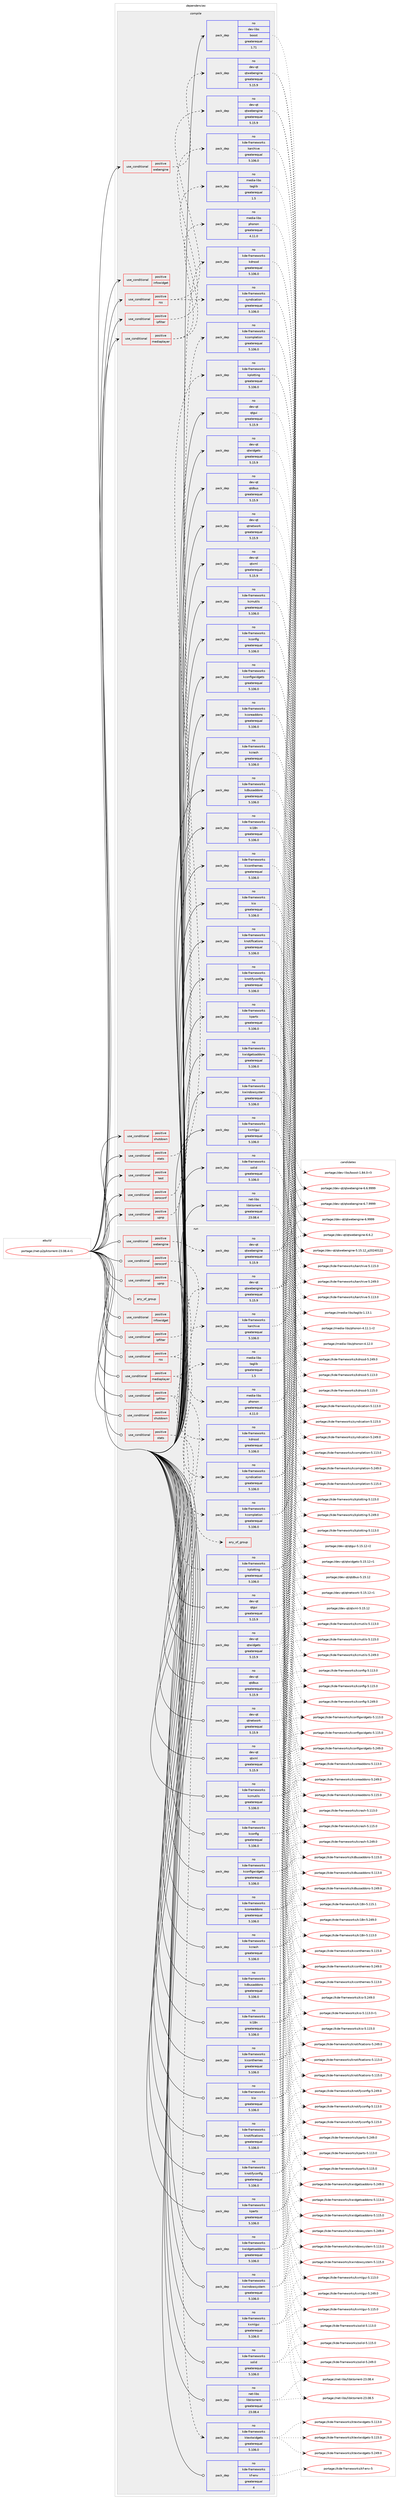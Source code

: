 digraph prolog {

# *************
# Graph options
# *************

newrank=true;
concentrate=true;
compound=true;
graph [rankdir=LR,fontname=Helvetica,fontsize=10,ranksep=1.5];#, ranksep=2.5, nodesep=0.2];
edge  [arrowhead=vee];
node  [fontname=Helvetica,fontsize=10];

# **********
# The ebuild
# **********

subgraph cluster_leftcol {
color=gray;
rank=same;
label=<<i>ebuild</i>>;
id [label="portage://net-p2p/ktorrent-23.08.4-r1", color=red, width=4, href="../net-p2p/ktorrent-23.08.4-r1.svg"];
}

# ****************
# The dependencies
# ****************

subgraph cluster_midcol {
color=gray;
label=<<i>dependencies</i>>;
subgraph cluster_compile {
fillcolor="#eeeeee";
style=filled;
label=<<i>compile</i>>;
subgraph cond6569 {
dependency9917 [label=<<TABLE BORDER="0" CELLBORDER="1" CELLSPACING="0" CELLPADDING="4"><TR><TD ROWSPAN="3" CELLPADDING="10">use_conditional</TD></TR><TR><TD>positive</TD></TR><TR><TD>infowidget</TD></TR></TABLE>>, shape=none, color=red];
# *** BEGIN UNKNOWN DEPENDENCY TYPE (TODO) ***
# dependency9917 -> package_dependency(portage://net-p2p/ktorrent-23.08.4-r1,install,no,dev-libs,geoip,none,[,,],[],[])
# *** END UNKNOWN DEPENDENCY TYPE (TODO) ***

}
id:e -> dependency9917:w [weight=20,style="solid",arrowhead="vee"];
subgraph cond6570 {
dependency9918 [label=<<TABLE BORDER="0" CELLBORDER="1" CELLSPACING="0" CELLPADDING="4"><TR><TD ROWSPAN="3" CELLPADDING="10">use_conditional</TD></TR><TR><TD>positive</TD></TR><TR><TD>ipfilter</TD></TR></TABLE>>, shape=none, color=red];
subgraph pack3249 {
dependency9919 [label=<<TABLE BORDER="0" CELLBORDER="1" CELLSPACING="0" CELLPADDING="4" WIDTH="220"><TR><TD ROWSPAN="6" CELLPADDING="30">pack_dep</TD></TR><TR><TD WIDTH="110">no</TD></TR><TR><TD>kde-frameworks</TD></TR><TR><TD>karchive</TD></TR><TR><TD>greaterequal</TD></TR><TR><TD>5.106.0</TD></TR></TABLE>>, shape=none, color=blue];
}
dependency9918:e -> dependency9919:w [weight=20,style="dashed",arrowhead="vee"];
}
id:e -> dependency9918:w [weight=20,style="solid",arrowhead="vee"];
subgraph cond6571 {
dependency9920 [label=<<TABLE BORDER="0" CELLBORDER="1" CELLSPACING="0" CELLPADDING="4"><TR><TD ROWSPAN="3" CELLPADDING="10">use_conditional</TD></TR><TR><TD>positive</TD></TR><TR><TD>mediaplayer</TD></TR></TABLE>>, shape=none, color=red];
subgraph pack3250 {
dependency9921 [label=<<TABLE BORDER="0" CELLBORDER="1" CELLSPACING="0" CELLPADDING="4" WIDTH="220"><TR><TD ROWSPAN="6" CELLPADDING="30">pack_dep</TD></TR><TR><TD WIDTH="110">no</TD></TR><TR><TD>media-libs</TD></TR><TR><TD>phonon</TD></TR><TR><TD>greaterequal</TD></TR><TR><TD>4.11.0</TD></TR></TABLE>>, shape=none, color=blue];
}
dependency9920:e -> dependency9921:w [weight=20,style="dashed",arrowhead="vee"];
subgraph pack3251 {
dependency9922 [label=<<TABLE BORDER="0" CELLBORDER="1" CELLSPACING="0" CELLPADDING="4" WIDTH="220"><TR><TD ROWSPAN="6" CELLPADDING="30">pack_dep</TD></TR><TR><TD WIDTH="110">no</TD></TR><TR><TD>media-libs</TD></TR><TR><TD>taglib</TD></TR><TR><TD>greaterequal</TD></TR><TR><TD>1.5</TD></TR></TABLE>>, shape=none, color=blue];
}
dependency9920:e -> dependency9922:w [weight=20,style="dashed",arrowhead="vee"];
}
id:e -> dependency9920:w [weight=20,style="solid",arrowhead="vee"];
subgraph cond6572 {
dependency9923 [label=<<TABLE BORDER="0" CELLBORDER="1" CELLSPACING="0" CELLPADDING="4"><TR><TD ROWSPAN="3" CELLPADDING="10">use_conditional</TD></TR><TR><TD>positive</TD></TR><TR><TD>rss</TD></TR></TABLE>>, shape=none, color=red];
subgraph pack3252 {
dependency9924 [label=<<TABLE BORDER="0" CELLBORDER="1" CELLSPACING="0" CELLPADDING="4" WIDTH="220"><TR><TD ROWSPAN="6" CELLPADDING="30">pack_dep</TD></TR><TR><TD WIDTH="110">no</TD></TR><TR><TD>dev-qt</TD></TR><TR><TD>qtwebengine</TD></TR><TR><TD>greaterequal</TD></TR><TR><TD>5.15.9</TD></TR></TABLE>>, shape=none, color=blue];
}
dependency9923:e -> dependency9924:w [weight=20,style="dashed",arrowhead="vee"];
subgraph pack3253 {
dependency9925 [label=<<TABLE BORDER="0" CELLBORDER="1" CELLSPACING="0" CELLPADDING="4" WIDTH="220"><TR><TD ROWSPAN="6" CELLPADDING="30">pack_dep</TD></TR><TR><TD WIDTH="110">no</TD></TR><TR><TD>kde-frameworks</TD></TR><TR><TD>syndication</TD></TR><TR><TD>greaterequal</TD></TR><TR><TD>5.106.0</TD></TR></TABLE>>, shape=none, color=blue];
}
dependency9923:e -> dependency9925:w [weight=20,style="dashed",arrowhead="vee"];
}
id:e -> dependency9923:w [weight=20,style="solid",arrowhead="vee"];
subgraph cond6573 {
dependency9926 [label=<<TABLE BORDER="0" CELLBORDER="1" CELLSPACING="0" CELLPADDING="4"><TR><TD ROWSPAN="3" CELLPADDING="10">use_conditional</TD></TR><TR><TD>positive</TD></TR><TR><TD>shutdown</TD></TR></TABLE>>, shape=none, color=red];
# *** BEGIN UNKNOWN DEPENDENCY TYPE (TODO) ***
# dependency9926 -> package_dependency(portage://net-p2p/ktorrent-23.08.4-r1,install,no,kde-plasma,libkworkspace,none,[,,],[slot(5)],[])
# *** END UNKNOWN DEPENDENCY TYPE (TODO) ***

}
id:e -> dependency9926:w [weight=20,style="solid",arrowhead="vee"];
subgraph cond6574 {
dependency9927 [label=<<TABLE BORDER="0" CELLBORDER="1" CELLSPACING="0" CELLPADDING="4"><TR><TD ROWSPAN="3" CELLPADDING="10">use_conditional</TD></TR><TR><TD>positive</TD></TR><TR><TD>stats</TD></TR></TABLE>>, shape=none, color=red];
subgraph pack3254 {
dependency9928 [label=<<TABLE BORDER="0" CELLBORDER="1" CELLSPACING="0" CELLPADDING="4" WIDTH="220"><TR><TD ROWSPAN="6" CELLPADDING="30">pack_dep</TD></TR><TR><TD WIDTH="110">no</TD></TR><TR><TD>kde-frameworks</TD></TR><TR><TD>kplotting</TD></TR><TR><TD>greaterequal</TD></TR><TR><TD>5.106.0</TD></TR></TABLE>>, shape=none, color=blue];
}
dependency9927:e -> dependency9928:w [weight=20,style="dashed",arrowhead="vee"];
}
id:e -> dependency9927:w [weight=20,style="solid",arrowhead="vee"];
subgraph cond6575 {
dependency9929 [label=<<TABLE BORDER="0" CELLBORDER="1" CELLSPACING="0" CELLPADDING="4"><TR><TD ROWSPAN="3" CELLPADDING="10">use_conditional</TD></TR><TR><TD>positive</TD></TR><TR><TD>test</TD></TR></TABLE>>, shape=none, color=red];
# *** BEGIN UNKNOWN DEPENDENCY TYPE (TODO) ***
# dependency9929 -> package_dependency(portage://net-p2p/ktorrent-23.08.4-r1,install,no,dev-qt,qttest,none,[,,],[slot(5)],[])
# *** END UNKNOWN DEPENDENCY TYPE (TODO) ***

}
id:e -> dependency9929:w [weight=20,style="solid",arrowhead="vee"];
subgraph cond6576 {
dependency9930 [label=<<TABLE BORDER="0" CELLBORDER="1" CELLSPACING="0" CELLPADDING="4"><TR><TD ROWSPAN="3" CELLPADDING="10">use_conditional</TD></TR><TR><TD>positive</TD></TR><TR><TD>upnp</TD></TR></TABLE>>, shape=none, color=red];
subgraph pack3255 {
dependency9931 [label=<<TABLE BORDER="0" CELLBORDER="1" CELLSPACING="0" CELLPADDING="4" WIDTH="220"><TR><TD ROWSPAN="6" CELLPADDING="30">pack_dep</TD></TR><TR><TD WIDTH="110">no</TD></TR><TR><TD>kde-frameworks</TD></TR><TR><TD>kcompletion</TD></TR><TR><TD>greaterequal</TD></TR><TR><TD>5.106.0</TD></TR></TABLE>>, shape=none, color=blue];
}
dependency9930:e -> dependency9931:w [weight=20,style="dashed",arrowhead="vee"];
}
id:e -> dependency9930:w [weight=20,style="solid",arrowhead="vee"];
subgraph cond6577 {
dependency9932 [label=<<TABLE BORDER="0" CELLBORDER="1" CELLSPACING="0" CELLPADDING="4"><TR><TD ROWSPAN="3" CELLPADDING="10">use_conditional</TD></TR><TR><TD>positive</TD></TR><TR><TD>webengine</TD></TR></TABLE>>, shape=none, color=red];
subgraph pack3256 {
dependency9933 [label=<<TABLE BORDER="0" CELLBORDER="1" CELLSPACING="0" CELLPADDING="4" WIDTH="220"><TR><TD ROWSPAN="6" CELLPADDING="30">pack_dep</TD></TR><TR><TD WIDTH="110">no</TD></TR><TR><TD>dev-qt</TD></TR><TR><TD>qtwebengine</TD></TR><TR><TD>greaterequal</TD></TR><TR><TD>5.15.9</TD></TR></TABLE>>, shape=none, color=blue];
}
dependency9932:e -> dependency9933:w [weight=20,style="dashed",arrowhead="vee"];
}
id:e -> dependency9932:w [weight=20,style="solid",arrowhead="vee"];
subgraph cond6578 {
dependency9934 [label=<<TABLE BORDER="0" CELLBORDER="1" CELLSPACING="0" CELLPADDING="4"><TR><TD ROWSPAN="3" CELLPADDING="10">use_conditional</TD></TR><TR><TD>positive</TD></TR><TR><TD>zeroconf</TD></TR></TABLE>>, shape=none, color=red];
subgraph pack3257 {
dependency9935 [label=<<TABLE BORDER="0" CELLBORDER="1" CELLSPACING="0" CELLPADDING="4" WIDTH="220"><TR><TD ROWSPAN="6" CELLPADDING="30">pack_dep</TD></TR><TR><TD WIDTH="110">no</TD></TR><TR><TD>kde-frameworks</TD></TR><TR><TD>kdnssd</TD></TR><TR><TD>greaterequal</TD></TR><TR><TD>5.106.0</TD></TR></TABLE>>, shape=none, color=blue];
}
dependency9934:e -> dependency9935:w [weight=20,style="dashed",arrowhead="vee"];
}
id:e -> dependency9934:w [weight=20,style="solid",arrowhead="vee"];
subgraph pack3258 {
dependency9936 [label=<<TABLE BORDER="0" CELLBORDER="1" CELLSPACING="0" CELLPADDING="4" WIDTH="220"><TR><TD ROWSPAN="6" CELLPADDING="30">pack_dep</TD></TR><TR><TD WIDTH="110">no</TD></TR><TR><TD>dev-libs</TD></TR><TR><TD>boost</TD></TR><TR><TD>greaterequal</TD></TR><TR><TD>1.71</TD></TR></TABLE>>, shape=none, color=blue];
}
id:e -> dependency9936:w [weight=20,style="solid",arrowhead="vee"];
# *** BEGIN UNKNOWN DEPENDENCY TYPE (TODO) ***
# id -> package_dependency(portage://net-p2p/ktorrent-23.08.4-r1,install,no,dev-qt,qtcore,none,[,,],[slot(5)],[])
# *** END UNKNOWN DEPENDENCY TYPE (TODO) ***

subgraph pack3259 {
dependency9937 [label=<<TABLE BORDER="0" CELLBORDER="1" CELLSPACING="0" CELLPADDING="4" WIDTH="220"><TR><TD ROWSPAN="6" CELLPADDING="30">pack_dep</TD></TR><TR><TD WIDTH="110">no</TD></TR><TR><TD>dev-qt</TD></TR><TR><TD>qtdbus</TD></TR><TR><TD>greaterequal</TD></TR><TR><TD>5.15.9</TD></TR></TABLE>>, shape=none, color=blue];
}
id:e -> dependency9937:w [weight=20,style="solid",arrowhead="vee"];
subgraph pack3260 {
dependency9938 [label=<<TABLE BORDER="0" CELLBORDER="1" CELLSPACING="0" CELLPADDING="4" WIDTH="220"><TR><TD ROWSPAN="6" CELLPADDING="30">pack_dep</TD></TR><TR><TD WIDTH="110">no</TD></TR><TR><TD>dev-qt</TD></TR><TR><TD>qtgui</TD></TR><TR><TD>greaterequal</TD></TR><TR><TD>5.15.9</TD></TR></TABLE>>, shape=none, color=blue];
}
id:e -> dependency9938:w [weight=20,style="solid",arrowhead="vee"];
subgraph pack3261 {
dependency9939 [label=<<TABLE BORDER="0" CELLBORDER="1" CELLSPACING="0" CELLPADDING="4" WIDTH="220"><TR><TD ROWSPAN="6" CELLPADDING="30">pack_dep</TD></TR><TR><TD WIDTH="110">no</TD></TR><TR><TD>dev-qt</TD></TR><TR><TD>qtnetwork</TD></TR><TR><TD>greaterequal</TD></TR><TR><TD>5.15.9</TD></TR></TABLE>>, shape=none, color=blue];
}
id:e -> dependency9939:w [weight=20,style="solid",arrowhead="vee"];
subgraph pack3262 {
dependency9940 [label=<<TABLE BORDER="0" CELLBORDER="1" CELLSPACING="0" CELLPADDING="4" WIDTH="220"><TR><TD ROWSPAN="6" CELLPADDING="30">pack_dep</TD></TR><TR><TD WIDTH="110">no</TD></TR><TR><TD>dev-qt</TD></TR><TR><TD>qtwidgets</TD></TR><TR><TD>greaterequal</TD></TR><TR><TD>5.15.9</TD></TR></TABLE>>, shape=none, color=blue];
}
id:e -> dependency9940:w [weight=20,style="solid",arrowhead="vee"];
subgraph pack3263 {
dependency9941 [label=<<TABLE BORDER="0" CELLBORDER="1" CELLSPACING="0" CELLPADDING="4" WIDTH="220"><TR><TD ROWSPAN="6" CELLPADDING="30">pack_dep</TD></TR><TR><TD WIDTH="110">no</TD></TR><TR><TD>dev-qt</TD></TR><TR><TD>qtxml</TD></TR><TR><TD>greaterequal</TD></TR><TR><TD>5.15.9</TD></TR></TABLE>>, shape=none, color=blue];
}
id:e -> dependency9941:w [weight=20,style="solid",arrowhead="vee"];
subgraph pack3264 {
dependency9942 [label=<<TABLE BORDER="0" CELLBORDER="1" CELLSPACING="0" CELLPADDING="4" WIDTH="220"><TR><TD ROWSPAN="6" CELLPADDING="30">pack_dep</TD></TR><TR><TD WIDTH="110">no</TD></TR><TR><TD>kde-frameworks</TD></TR><TR><TD>kcmutils</TD></TR><TR><TD>greaterequal</TD></TR><TR><TD>5.106.0</TD></TR></TABLE>>, shape=none, color=blue];
}
id:e -> dependency9942:w [weight=20,style="solid",arrowhead="vee"];
subgraph pack3265 {
dependency9943 [label=<<TABLE BORDER="0" CELLBORDER="1" CELLSPACING="0" CELLPADDING="4" WIDTH="220"><TR><TD ROWSPAN="6" CELLPADDING="30">pack_dep</TD></TR><TR><TD WIDTH="110">no</TD></TR><TR><TD>kde-frameworks</TD></TR><TR><TD>kconfig</TD></TR><TR><TD>greaterequal</TD></TR><TR><TD>5.106.0</TD></TR></TABLE>>, shape=none, color=blue];
}
id:e -> dependency9943:w [weight=20,style="solid",arrowhead="vee"];
subgraph pack3266 {
dependency9944 [label=<<TABLE BORDER="0" CELLBORDER="1" CELLSPACING="0" CELLPADDING="4" WIDTH="220"><TR><TD ROWSPAN="6" CELLPADDING="30">pack_dep</TD></TR><TR><TD WIDTH="110">no</TD></TR><TR><TD>kde-frameworks</TD></TR><TR><TD>kconfigwidgets</TD></TR><TR><TD>greaterequal</TD></TR><TR><TD>5.106.0</TD></TR></TABLE>>, shape=none, color=blue];
}
id:e -> dependency9944:w [weight=20,style="solid",arrowhead="vee"];
subgraph pack3267 {
dependency9945 [label=<<TABLE BORDER="0" CELLBORDER="1" CELLSPACING="0" CELLPADDING="4" WIDTH="220"><TR><TD ROWSPAN="6" CELLPADDING="30">pack_dep</TD></TR><TR><TD WIDTH="110">no</TD></TR><TR><TD>kde-frameworks</TD></TR><TR><TD>kcoreaddons</TD></TR><TR><TD>greaterequal</TD></TR><TR><TD>5.106.0</TD></TR></TABLE>>, shape=none, color=blue];
}
id:e -> dependency9945:w [weight=20,style="solid",arrowhead="vee"];
subgraph pack3268 {
dependency9946 [label=<<TABLE BORDER="0" CELLBORDER="1" CELLSPACING="0" CELLPADDING="4" WIDTH="220"><TR><TD ROWSPAN="6" CELLPADDING="30">pack_dep</TD></TR><TR><TD WIDTH="110">no</TD></TR><TR><TD>kde-frameworks</TD></TR><TR><TD>kcrash</TD></TR><TR><TD>greaterequal</TD></TR><TR><TD>5.106.0</TD></TR></TABLE>>, shape=none, color=blue];
}
id:e -> dependency9946:w [weight=20,style="solid",arrowhead="vee"];
subgraph pack3269 {
dependency9947 [label=<<TABLE BORDER="0" CELLBORDER="1" CELLSPACING="0" CELLPADDING="4" WIDTH="220"><TR><TD ROWSPAN="6" CELLPADDING="30">pack_dep</TD></TR><TR><TD WIDTH="110">no</TD></TR><TR><TD>kde-frameworks</TD></TR><TR><TD>kdbusaddons</TD></TR><TR><TD>greaterequal</TD></TR><TR><TD>5.106.0</TD></TR></TABLE>>, shape=none, color=blue];
}
id:e -> dependency9947:w [weight=20,style="solid",arrowhead="vee"];
subgraph pack3270 {
dependency9948 [label=<<TABLE BORDER="0" CELLBORDER="1" CELLSPACING="0" CELLPADDING="4" WIDTH="220"><TR><TD ROWSPAN="6" CELLPADDING="30">pack_dep</TD></TR><TR><TD WIDTH="110">no</TD></TR><TR><TD>kde-frameworks</TD></TR><TR><TD>ki18n</TD></TR><TR><TD>greaterequal</TD></TR><TR><TD>5.106.0</TD></TR></TABLE>>, shape=none, color=blue];
}
id:e -> dependency9948:w [weight=20,style="solid",arrowhead="vee"];
subgraph pack3271 {
dependency9949 [label=<<TABLE BORDER="0" CELLBORDER="1" CELLSPACING="0" CELLPADDING="4" WIDTH="220"><TR><TD ROWSPAN="6" CELLPADDING="30">pack_dep</TD></TR><TR><TD WIDTH="110">no</TD></TR><TR><TD>kde-frameworks</TD></TR><TR><TD>kiconthemes</TD></TR><TR><TD>greaterequal</TD></TR><TR><TD>5.106.0</TD></TR></TABLE>>, shape=none, color=blue];
}
id:e -> dependency9949:w [weight=20,style="solid",arrowhead="vee"];
subgraph pack3272 {
dependency9950 [label=<<TABLE BORDER="0" CELLBORDER="1" CELLSPACING="0" CELLPADDING="4" WIDTH="220"><TR><TD ROWSPAN="6" CELLPADDING="30">pack_dep</TD></TR><TR><TD WIDTH="110">no</TD></TR><TR><TD>kde-frameworks</TD></TR><TR><TD>kio</TD></TR><TR><TD>greaterequal</TD></TR><TR><TD>5.106.0</TD></TR></TABLE>>, shape=none, color=blue];
}
id:e -> dependency9950:w [weight=20,style="solid",arrowhead="vee"];
subgraph pack3273 {
dependency9951 [label=<<TABLE BORDER="0" CELLBORDER="1" CELLSPACING="0" CELLPADDING="4" WIDTH="220"><TR><TD ROWSPAN="6" CELLPADDING="30">pack_dep</TD></TR><TR><TD WIDTH="110">no</TD></TR><TR><TD>kde-frameworks</TD></TR><TR><TD>knotifications</TD></TR><TR><TD>greaterequal</TD></TR><TR><TD>5.106.0</TD></TR></TABLE>>, shape=none, color=blue];
}
id:e -> dependency9951:w [weight=20,style="solid",arrowhead="vee"];
subgraph pack3274 {
dependency9952 [label=<<TABLE BORDER="0" CELLBORDER="1" CELLSPACING="0" CELLPADDING="4" WIDTH="220"><TR><TD ROWSPAN="6" CELLPADDING="30">pack_dep</TD></TR><TR><TD WIDTH="110">no</TD></TR><TR><TD>kde-frameworks</TD></TR><TR><TD>knotifyconfig</TD></TR><TR><TD>greaterequal</TD></TR><TR><TD>5.106.0</TD></TR></TABLE>>, shape=none, color=blue];
}
id:e -> dependency9952:w [weight=20,style="solid",arrowhead="vee"];
subgraph pack3275 {
dependency9953 [label=<<TABLE BORDER="0" CELLBORDER="1" CELLSPACING="0" CELLPADDING="4" WIDTH="220"><TR><TD ROWSPAN="6" CELLPADDING="30">pack_dep</TD></TR><TR><TD WIDTH="110">no</TD></TR><TR><TD>kde-frameworks</TD></TR><TR><TD>kparts</TD></TR><TR><TD>greaterequal</TD></TR><TR><TD>5.106.0</TD></TR></TABLE>>, shape=none, color=blue];
}
id:e -> dependency9953:w [weight=20,style="solid",arrowhead="vee"];
subgraph pack3276 {
dependency9954 [label=<<TABLE BORDER="0" CELLBORDER="1" CELLSPACING="0" CELLPADDING="4" WIDTH="220"><TR><TD ROWSPAN="6" CELLPADDING="30">pack_dep</TD></TR><TR><TD WIDTH="110">no</TD></TR><TR><TD>kde-frameworks</TD></TR><TR><TD>kwidgetsaddons</TD></TR><TR><TD>greaterequal</TD></TR><TR><TD>5.106.0</TD></TR></TABLE>>, shape=none, color=blue];
}
id:e -> dependency9954:w [weight=20,style="solid",arrowhead="vee"];
subgraph pack3277 {
dependency9955 [label=<<TABLE BORDER="0" CELLBORDER="1" CELLSPACING="0" CELLPADDING="4" WIDTH="220"><TR><TD ROWSPAN="6" CELLPADDING="30">pack_dep</TD></TR><TR><TD WIDTH="110">no</TD></TR><TR><TD>kde-frameworks</TD></TR><TR><TD>kwindowsystem</TD></TR><TR><TD>greaterequal</TD></TR><TR><TD>5.106.0</TD></TR></TABLE>>, shape=none, color=blue];
}
id:e -> dependency9955:w [weight=20,style="solid",arrowhead="vee"];
subgraph pack3278 {
dependency9956 [label=<<TABLE BORDER="0" CELLBORDER="1" CELLSPACING="0" CELLPADDING="4" WIDTH="220"><TR><TD ROWSPAN="6" CELLPADDING="30">pack_dep</TD></TR><TR><TD WIDTH="110">no</TD></TR><TR><TD>kde-frameworks</TD></TR><TR><TD>kxmlgui</TD></TR><TR><TD>greaterequal</TD></TR><TR><TD>5.106.0</TD></TR></TABLE>>, shape=none, color=blue];
}
id:e -> dependency9956:w [weight=20,style="solid",arrowhead="vee"];
subgraph pack3279 {
dependency9957 [label=<<TABLE BORDER="0" CELLBORDER="1" CELLSPACING="0" CELLPADDING="4" WIDTH="220"><TR><TD ROWSPAN="6" CELLPADDING="30">pack_dep</TD></TR><TR><TD WIDTH="110">no</TD></TR><TR><TD>kde-frameworks</TD></TR><TR><TD>solid</TD></TR><TR><TD>greaterequal</TD></TR><TR><TD>5.106.0</TD></TR></TABLE>>, shape=none, color=blue];
}
id:e -> dependency9957:w [weight=20,style="solid",arrowhead="vee"];
subgraph pack3280 {
dependency9958 [label=<<TABLE BORDER="0" CELLBORDER="1" CELLSPACING="0" CELLPADDING="4" WIDTH="220"><TR><TD ROWSPAN="6" CELLPADDING="30">pack_dep</TD></TR><TR><TD WIDTH="110">no</TD></TR><TR><TD>net-libs</TD></TR><TR><TD>libktorrent</TD></TR><TR><TD>greaterequal</TD></TR><TR><TD>23.08.4</TD></TR></TABLE>>, shape=none, color=blue];
}
id:e -> dependency9958:w [weight=20,style="solid",arrowhead="vee"];
}
subgraph cluster_compileandrun {
fillcolor="#eeeeee";
style=filled;
label=<<i>compile and run</i>>;
}
subgraph cluster_run {
fillcolor="#eeeeee";
style=filled;
label=<<i>run</i>>;
subgraph any100 {
dependency9959 [label=<<TABLE BORDER="0" CELLBORDER="1" CELLSPACING="0" CELLPADDING="4"><TR><TD CELLPADDING="10">any_of_group</TD></TR></TABLE>>, shape=none, color=red];# *** BEGIN UNKNOWN DEPENDENCY TYPE (TODO) ***
# dependency9959 -> package_dependency(portage://net-p2p/ktorrent-23.08.4-r1,run,no,kde-frameworks,breeze-icons,none,[,,],any_different_slot,[])
# *** END UNKNOWN DEPENDENCY TYPE (TODO) ***

# *** BEGIN UNKNOWN DEPENDENCY TYPE (TODO) ***
# dependency9959 -> package_dependency(portage://net-p2p/ktorrent-23.08.4-r1,run,no,kde-frameworks,oxygen-icons,none,[,,],any_different_slot,[])
# *** END UNKNOWN DEPENDENCY TYPE (TODO) ***

}
id:e -> dependency9959:w [weight=20,style="solid",arrowhead="odot"];
subgraph cond6579 {
dependency9960 [label=<<TABLE BORDER="0" CELLBORDER="1" CELLSPACING="0" CELLPADDING="4"><TR><TD ROWSPAN="3" CELLPADDING="10">use_conditional</TD></TR><TR><TD>positive</TD></TR><TR><TD>infowidget</TD></TR></TABLE>>, shape=none, color=red];
# *** BEGIN UNKNOWN DEPENDENCY TYPE (TODO) ***
# dependency9960 -> package_dependency(portage://net-p2p/ktorrent-23.08.4-r1,run,no,dev-libs,geoip,none,[,,],[],[])
# *** END UNKNOWN DEPENDENCY TYPE (TODO) ***

}
id:e -> dependency9960:w [weight=20,style="solid",arrowhead="odot"];
subgraph cond6580 {
dependency9961 [label=<<TABLE BORDER="0" CELLBORDER="1" CELLSPACING="0" CELLPADDING="4"><TR><TD ROWSPAN="3" CELLPADDING="10">use_conditional</TD></TR><TR><TD>positive</TD></TR><TR><TD>ipfilter</TD></TR></TABLE>>, shape=none, color=red];
# *** BEGIN UNKNOWN DEPENDENCY TYPE (TODO) ***
# dependency9961 -> package_dependency(portage://net-p2p/ktorrent-23.08.4-r1,run,no,app-arch,bzip2,none,[,,],[],[])
# *** END UNKNOWN DEPENDENCY TYPE (TODO) ***

# *** BEGIN UNKNOWN DEPENDENCY TYPE (TODO) ***
# dependency9961 -> package_dependency(portage://net-p2p/ktorrent-23.08.4-r1,run,no,app-arch,unzip,none,[,,],[],[])
# *** END UNKNOWN DEPENDENCY TYPE (TODO) ***

subgraph any101 {
dependency9962 [label=<<TABLE BORDER="0" CELLBORDER="1" CELLSPACING="0" CELLPADDING="4"><TR><TD CELLPADDING="10">any_of_group</TD></TR></TABLE>>, shape=none, color=red];# *** BEGIN UNKNOWN DEPENDENCY TYPE (TODO) ***
# dependency9962 -> package_dependency(portage://net-p2p/ktorrent-23.08.4-r1,run,no,kde-apps,kio-extras-kf5,none,[,,],[slot(5)],[])
# *** END UNKNOWN DEPENDENCY TYPE (TODO) ***

# *** BEGIN UNKNOWN DEPENDENCY TYPE (TODO) ***
# dependency9962 -> package_dependency(portage://net-p2p/ktorrent-23.08.4-r1,run,no,kde-apps,kio-extras,none,[,,],[slot(5)],[])
# *** END UNKNOWN DEPENDENCY TYPE (TODO) ***

}
dependency9961:e -> dependency9962:w [weight=20,style="dashed",arrowhead="vee"];
subgraph pack3281 {
dependency9963 [label=<<TABLE BORDER="0" CELLBORDER="1" CELLSPACING="0" CELLPADDING="4" WIDTH="220"><TR><TD ROWSPAN="6" CELLPADDING="30">pack_dep</TD></TR><TR><TD WIDTH="110">no</TD></TR><TR><TD>kde-frameworks</TD></TR><TR><TD>ktextwidgets</TD></TR><TR><TD>greaterequal</TD></TR><TR><TD>5.106.0</TD></TR></TABLE>>, shape=none, color=blue];
}
dependency9961:e -> dependency9963:w [weight=20,style="dashed",arrowhead="vee"];
}
id:e -> dependency9961:w [weight=20,style="solid",arrowhead="odot"];
subgraph cond6581 {
dependency9964 [label=<<TABLE BORDER="0" CELLBORDER="1" CELLSPACING="0" CELLPADDING="4"><TR><TD ROWSPAN="3" CELLPADDING="10">use_conditional</TD></TR><TR><TD>positive</TD></TR><TR><TD>ipfilter</TD></TR></TABLE>>, shape=none, color=red];
subgraph pack3282 {
dependency9965 [label=<<TABLE BORDER="0" CELLBORDER="1" CELLSPACING="0" CELLPADDING="4" WIDTH="220"><TR><TD ROWSPAN="6" CELLPADDING="30">pack_dep</TD></TR><TR><TD WIDTH="110">no</TD></TR><TR><TD>kde-frameworks</TD></TR><TR><TD>karchive</TD></TR><TR><TD>greaterequal</TD></TR><TR><TD>5.106.0</TD></TR></TABLE>>, shape=none, color=blue];
}
dependency9964:e -> dependency9965:w [weight=20,style="dashed",arrowhead="vee"];
}
id:e -> dependency9964:w [weight=20,style="solid",arrowhead="odot"];
subgraph cond6582 {
dependency9966 [label=<<TABLE BORDER="0" CELLBORDER="1" CELLSPACING="0" CELLPADDING="4"><TR><TD ROWSPAN="3" CELLPADDING="10">use_conditional</TD></TR><TR><TD>positive</TD></TR><TR><TD>mediaplayer</TD></TR></TABLE>>, shape=none, color=red];
subgraph pack3283 {
dependency9967 [label=<<TABLE BORDER="0" CELLBORDER="1" CELLSPACING="0" CELLPADDING="4" WIDTH="220"><TR><TD ROWSPAN="6" CELLPADDING="30">pack_dep</TD></TR><TR><TD WIDTH="110">no</TD></TR><TR><TD>media-libs</TD></TR><TR><TD>phonon</TD></TR><TR><TD>greaterequal</TD></TR><TR><TD>4.11.0</TD></TR></TABLE>>, shape=none, color=blue];
}
dependency9966:e -> dependency9967:w [weight=20,style="dashed",arrowhead="vee"];
subgraph pack3284 {
dependency9968 [label=<<TABLE BORDER="0" CELLBORDER="1" CELLSPACING="0" CELLPADDING="4" WIDTH="220"><TR><TD ROWSPAN="6" CELLPADDING="30">pack_dep</TD></TR><TR><TD WIDTH="110">no</TD></TR><TR><TD>media-libs</TD></TR><TR><TD>taglib</TD></TR><TR><TD>greaterequal</TD></TR><TR><TD>1.5</TD></TR></TABLE>>, shape=none, color=blue];
}
dependency9966:e -> dependency9968:w [weight=20,style="dashed",arrowhead="vee"];
}
id:e -> dependency9966:w [weight=20,style="solid",arrowhead="odot"];
subgraph cond6583 {
dependency9969 [label=<<TABLE BORDER="0" CELLBORDER="1" CELLSPACING="0" CELLPADDING="4"><TR><TD ROWSPAN="3" CELLPADDING="10">use_conditional</TD></TR><TR><TD>positive</TD></TR><TR><TD>rss</TD></TR></TABLE>>, shape=none, color=red];
subgraph pack3285 {
dependency9970 [label=<<TABLE BORDER="0" CELLBORDER="1" CELLSPACING="0" CELLPADDING="4" WIDTH="220"><TR><TD ROWSPAN="6" CELLPADDING="30">pack_dep</TD></TR><TR><TD WIDTH="110">no</TD></TR><TR><TD>dev-qt</TD></TR><TR><TD>qtwebengine</TD></TR><TR><TD>greaterequal</TD></TR><TR><TD>5.15.9</TD></TR></TABLE>>, shape=none, color=blue];
}
dependency9969:e -> dependency9970:w [weight=20,style="dashed",arrowhead="vee"];
subgraph pack3286 {
dependency9971 [label=<<TABLE BORDER="0" CELLBORDER="1" CELLSPACING="0" CELLPADDING="4" WIDTH="220"><TR><TD ROWSPAN="6" CELLPADDING="30">pack_dep</TD></TR><TR><TD WIDTH="110">no</TD></TR><TR><TD>kde-frameworks</TD></TR><TR><TD>syndication</TD></TR><TR><TD>greaterequal</TD></TR><TR><TD>5.106.0</TD></TR></TABLE>>, shape=none, color=blue];
}
dependency9969:e -> dependency9971:w [weight=20,style="dashed",arrowhead="vee"];
}
id:e -> dependency9969:w [weight=20,style="solid",arrowhead="odot"];
subgraph cond6584 {
dependency9972 [label=<<TABLE BORDER="0" CELLBORDER="1" CELLSPACING="0" CELLPADDING="4"><TR><TD ROWSPAN="3" CELLPADDING="10">use_conditional</TD></TR><TR><TD>positive</TD></TR><TR><TD>shutdown</TD></TR></TABLE>>, shape=none, color=red];
# *** BEGIN UNKNOWN DEPENDENCY TYPE (TODO) ***
# dependency9972 -> package_dependency(portage://net-p2p/ktorrent-23.08.4-r1,run,no,kde-plasma,libkworkspace,none,[,,],[slot(5)],[])
# *** END UNKNOWN DEPENDENCY TYPE (TODO) ***

}
id:e -> dependency9972:w [weight=20,style="solid",arrowhead="odot"];
subgraph cond6585 {
dependency9973 [label=<<TABLE BORDER="0" CELLBORDER="1" CELLSPACING="0" CELLPADDING="4"><TR><TD ROWSPAN="3" CELLPADDING="10">use_conditional</TD></TR><TR><TD>positive</TD></TR><TR><TD>stats</TD></TR></TABLE>>, shape=none, color=red];
subgraph pack3287 {
dependency9974 [label=<<TABLE BORDER="0" CELLBORDER="1" CELLSPACING="0" CELLPADDING="4" WIDTH="220"><TR><TD ROWSPAN="6" CELLPADDING="30">pack_dep</TD></TR><TR><TD WIDTH="110">no</TD></TR><TR><TD>kde-frameworks</TD></TR><TR><TD>kplotting</TD></TR><TR><TD>greaterequal</TD></TR><TR><TD>5.106.0</TD></TR></TABLE>>, shape=none, color=blue];
}
dependency9973:e -> dependency9974:w [weight=20,style="dashed",arrowhead="vee"];
}
id:e -> dependency9973:w [weight=20,style="solid",arrowhead="odot"];
subgraph cond6586 {
dependency9975 [label=<<TABLE BORDER="0" CELLBORDER="1" CELLSPACING="0" CELLPADDING="4"><TR><TD ROWSPAN="3" CELLPADDING="10">use_conditional</TD></TR><TR><TD>positive</TD></TR><TR><TD>upnp</TD></TR></TABLE>>, shape=none, color=red];
subgraph pack3288 {
dependency9976 [label=<<TABLE BORDER="0" CELLBORDER="1" CELLSPACING="0" CELLPADDING="4" WIDTH="220"><TR><TD ROWSPAN="6" CELLPADDING="30">pack_dep</TD></TR><TR><TD WIDTH="110">no</TD></TR><TR><TD>kde-frameworks</TD></TR><TR><TD>kcompletion</TD></TR><TR><TD>greaterequal</TD></TR><TR><TD>5.106.0</TD></TR></TABLE>>, shape=none, color=blue];
}
dependency9975:e -> dependency9976:w [weight=20,style="dashed",arrowhead="vee"];
}
id:e -> dependency9975:w [weight=20,style="solid",arrowhead="odot"];
subgraph cond6587 {
dependency9977 [label=<<TABLE BORDER="0" CELLBORDER="1" CELLSPACING="0" CELLPADDING="4"><TR><TD ROWSPAN="3" CELLPADDING="10">use_conditional</TD></TR><TR><TD>positive</TD></TR><TR><TD>webengine</TD></TR></TABLE>>, shape=none, color=red];
subgraph pack3289 {
dependency9978 [label=<<TABLE BORDER="0" CELLBORDER="1" CELLSPACING="0" CELLPADDING="4" WIDTH="220"><TR><TD ROWSPAN="6" CELLPADDING="30">pack_dep</TD></TR><TR><TD WIDTH="110">no</TD></TR><TR><TD>dev-qt</TD></TR><TR><TD>qtwebengine</TD></TR><TR><TD>greaterequal</TD></TR><TR><TD>5.15.9</TD></TR></TABLE>>, shape=none, color=blue];
}
dependency9977:e -> dependency9978:w [weight=20,style="dashed",arrowhead="vee"];
}
id:e -> dependency9977:w [weight=20,style="solid",arrowhead="odot"];
subgraph cond6588 {
dependency9979 [label=<<TABLE BORDER="0" CELLBORDER="1" CELLSPACING="0" CELLPADDING="4"><TR><TD ROWSPAN="3" CELLPADDING="10">use_conditional</TD></TR><TR><TD>positive</TD></TR><TR><TD>zeroconf</TD></TR></TABLE>>, shape=none, color=red];
subgraph pack3290 {
dependency9980 [label=<<TABLE BORDER="0" CELLBORDER="1" CELLSPACING="0" CELLPADDING="4" WIDTH="220"><TR><TD ROWSPAN="6" CELLPADDING="30">pack_dep</TD></TR><TR><TD WIDTH="110">no</TD></TR><TR><TD>kde-frameworks</TD></TR><TR><TD>kdnssd</TD></TR><TR><TD>greaterequal</TD></TR><TR><TD>5.106.0</TD></TR></TABLE>>, shape=none, color=blue];
}
dependency9979:e -> dependency9980:w [weight=20,style="dashed",arrowhead="vee"];
}
id:e -> dependency9979:w [weight=20,style="solid",arrowhead="odot"];
# *** BEGIN UNKNOWN DEPENDENCY TYPE (TODO) ***
# id -> package_dependency(portage://net-p2p/ktorrent-23.08.4-r1,run,no,dev-qt,qtcore,none,[,,],[slot(5)],[])
# *** END UNKNOWN DEPENDENCY TYPE (TODO) ***

subgraph pack3291 {
dependency9981 [label=<<TABLE BORDER="0" CELLBORDER="1" CELLSPACING="0" CELLPADDING="4" WIDTH="220"><TR><TD ROWSPAN="6" CELLPADDING="30">pack_dep</TD></TR><TR><TD WIDTH="110">no</TD></TR><TR><TD>dev-qt</TD></TR><TR><TD>qtdbus</TD></TR><TR><TD>greaterequal</TD></TR><TR><TD>5.15.9</TD></TR></TABLE>>, shape=none, color=blue];
}
id:e -> dependency9981:w [weight=20,style="solid",arrowhead="odot"];
subgraph pack3292 {
dependency9982 [label=<<TABLE BORDER="0" CELLBORDER="1" CELLSPACING="0" CELLPADDING="4" WIDTH="220"><TR><TD ROWSPAN="6" CELLPADDING="30">pack_dep</TD></TR><TR><TD WIDTH="110">no</TD></TR><TR><TD>dev-qt</TD></TR><TR><TD>qtgui</TD></TR><TR><TD>greaterequal</TD></TR><TR><TD>5.15.9</TD></TR></TABLE>>, shape=none, color=blue];
}
id:e -> dependency9982:w [weight=20,style="solid",arrowhead="odot"];
subgraph pack3293 {
dependency9983 [label=<<TABLE BORDER="0" CELLBORDER="1" CELLSPACING="0" CELLPADDING="4" WIDTH="220"><TR><TD ROWSPAN="6" CELLPADDING="30">pack_dep</TD></TR><TR><TD WIDTH="110">no</TD></TR><TR><TD>dev-qt</TD></TR><TR><TD>qtnetwork</TD></TR><TR><TD>greaterequal</TD></TR><TR><TD>5.15.9</TD></TR></TABLE>>, shape=none, color=blue];
}
id:e -> dependency9983:w [weight=20,style="solid",arrowhead="odot"];
subgraph pack3294 {
dependency9984 [label=<<TABLE BORDER="0" CELLBORDER="1" CELLSPACING="0" CELLPADDING="4" WIDTH="220"><TR><TD ROWSPAN="6" CELLPADDING="30">pack_dep</TD></TR><TR><TD WIDTH="110">no</TD></TR><TR><TD>dev-qt</TD></TR><TR><TD>qtwidgets</TD></TR><TR><TD>greaterequal</TD></TR><TR><TD>5.15.9</TD></TR></TABLE>>, shape=none, color=blue];
}
id:e -> dependency9984:w [weight=20,style="solid",arrowhead="odot"];
subgraph pack3295 {
dependency9985 [label=<<TABLE BORDER="0" CELLBORDER="1" CELLSPACING="0" CELLPADDING="4" WIDTH="220"><TR><TD ROWSPAN="6" CELLPADDING="30">pack_dep</TD></TR><TR><TD WIDTH="110">no</TD></TR><TR><TD>dev-qt</TD></TR><TR><TD>qtxml</TD></TR><TR><TD>greaterequal</TD></TR><TR><TD>5.15.9</TD></TR></TABLE>>, shape=none, color=blue];
}
id:e -> dependency9985:w [weight=20,style="solid",arrowhead="odot"];
subgraph pack3296 {
dependency9986 [label=<<TABLE BORDER="0" CELLBORDER="1" CELLSPACING="0" CELLPADDING="4" WIDTH="220"><TR><TD ROWSPAN="6" CELLPADDING="30">pack_dep</TD></TR><TR><TD WIDTH="110">no</TD></TR><TR><TD>kde-frameworks</TD></TR><TR><TD>kcmutils</TD></TR><TR><TD>greaterequal</TD></TR><TR><TD>5.106.0</TD></TR></TABLE>>, shape=none, color=blue];
}
id:e -> dependency9986:w [weight=20,style="solid",arrowhead="odot"];
subgraph pack3297 {
dependency9987 [label=<<TABLE BORDER="0" CELLBORDER="1" CELLSPACING="0" CELLPADDING="4" WIDTH="220"><TR><TD ROWSPAN="6" CELLPADDING="30">pack_dep</TD></TR><TR><TD WIDTH="110">no</TD></TR><TR><TD>kde-frameworks</TD></TR><TR><TD>kconfig</TD></TR><TR><TD>greaterequal</TD></TR><TR><TD>5.106.0</TD></TR></TABLE>>, shape=none, color=blue];
}
id:e -> dependency9987:w [weight=20,style="solid",arrowhead="odot"];
subgraph pack3298 {
dependency9988 [label=<<TABLE BORDER="0" CELLBORDER="1" CELLSPACING="0" CELLPADDING="4" WIDTH="220"><TR><TD ROWSPAN="6" CELLPADDING="30">pack_dep</TD></TR><TR><TD WIDTH="110">no</TD></TR><TR><TD>kde-frameworks</TD></TR><TR><TD>kconfigwidgets</TD></TR><TR><TD>greaterequal</TD></TR><TR><TD>5.106.0</TD></TR></TABLE>>, shape=none, color=blue];
}
id:e -> dependency9988:w [weight=20,style="solid",arrowhead="odot"];
subgraph pack3299 {
dependency9989 [label=<<TABLE BORDER="0" CELLBORDER="1" CELLSPACING="0" CELLPADDING="4" WIDTH="220"><TR><TD ROWSPAN="6" CELLPADDING="30">pack_dep</TD></TR><TR><TD WIDTH="110">no</TD></TR><TR><TD>kde-frameworks</TD></TR><TR><TD>kcoreaddons</TD></TR><TR><TD>greaterequal</TD></TR><TR><TD>5.106.0</TD></TR></TABLE>>, shape=none, color=blue];
}
id:e -> dependency9989:w [weight=20,style="solid",arrowhead="odot"];
subgraph pack3300 {
dependency9990 [label=<<TABLE BORDER="0" CELLBORDER="1" CELLSPACING="0" CELLPADDING="4" WIDTH="220"><TR><TD ROWSPAN="6" CELLPADDING="30">pack_dep</TD></TR><TR><TD WIDTH="110">no</TD></TR><TR><TD>kde-frameworks</TD></TR><TR><TD>kcrash</TD></TR><TR><TD>greaterequal</TD></TR><TR><TD>5.106.0</TD></TR></TABLE>>, shape=none, color=blue];
}
id:e -> dependency9990:w [weight=20,style="solid",arrowhead="odot"];
subgraph pack3301 {
dependency9991 [label=<<TABLE BORDER="0" CELLBORDER="1" CELLSPACING="0" CELLPADDING="4" WIDTH="220"><TR><TD ROWSPAN="6" CELLPADDING="30">pack_dep</TD></TR><TR><TD WIDTH="110">no</TD></TR><TR><TD>kde-frameworks</TD></TR><TR><TD>kdbusaddons</TD></TR><TR><TD>greaterequal</TD></TR><TR><TD>5.106.0</TD></TR></TABLE>>, shape=none, color=blue];
}
id:e -> dependency9991:w [weight=20,style="solid",arrowhead="odot"];
subgraph pack3302 {
dependency9992 [label=<<TABLE BORDER="0" CELLBORDER="1" CELLSPACING="0" CELLPADDING="4" WIDTH="220"><TR><TD ROWSPAN="6" CELLPADDING="30">pack_dep</TD></TR><TR><TD WIDTH="110">no</TD></TR><TR><TD>kde-frameworks</TD></TR><TR><TD>kf-env</TD></TR><TR><TD>greaterequal</TD></TR><TR><TD>4</TD></TR></TABLE>>, shape=none, color=blue];
}
id:e -> dependency9992:w [weight=20,style="solid",arrowhead="odot"];
subgraph pack3303 {
dependency9993 [label=<<TABLE BORDER="0" CELLBORDER="1" CELLSPACING="0" CELLPADDING="4" WIDTH="220"><TR><TD ROWSPAN="6" CELLPADDING="30">pack_dep</TD></TR><TR><TD WIDTH="110">no</TD></TR><TR><TD>kde-frameworks</TD></TR><TR><TD>ki18n</TD></TR><TR><TD>greaterequal</TD></TR><TR><TD>5.106.0</TD></TR></TABLE>>, shape=none, color=blue];
}
id:e -> dependency9993:w [weight=20,style="solid",arrowhead="odot"];
subgraph pack3304 {
dependency9994 [label=<<TABLE BORDER="0" CELLBORDER="1" CELLSPACING="0" CELLPADDING="4" WIDTH="220"><TR><TD ROWSPAN="6" CELLPADDING="30">pack_dep</TD></TR><TR><TD WIDTH="110">no</TD></TR><TR><TD>kde-frameworks</TD></TR><TR><TD>kiconthemes</TD></TR><TR><TD>greaterequal</TD></TR><TR><TD>5.106.0</TD></TR></TABLE>>, shape=none, color=blue];
}
id:e -> dependency9994:w [weight=20,style="solid",arrowhead="odot"];
subgraph pack3305 {
dependency9995 [label=<<TABLE BORDER="0" CELLBORDER="1" CELLSPACING="0" CELLPADDING="4" WIDTH="220"><TR><TD ROWSPAN="6" CELLPADDING="30">pack_dep</TD></TR><TR><TD WIDTH="110">no</TD></TR><TR><TD>kde-frameworks</TD></TR><TR><TD>kio</TD></TR><TR><TD>greaterequal</TD></TR><TR><TD>5.106.0</TD></TR></TABLE>>, shape=none, color=blue];
}
id:e -> dependency9995:w [weight=20,style="solid",arrowhead="odot"];
subgraph pack3306 {
dependency9996 [label=<<TABLE BORDER="0" CELLBORDER="1" CELLSPACING="0" CELLPADDING="4" WIDTH="220"><TR><TD ROWSPAN="6" CELLPADDING="30">pack_dep</TD></TR><TR><TD WIDTH="110">no</TD></TR><TR><TD>kde-frameworks</TD></TR><TR><TD>knotifications</TD></TR><TR><TD>greaterequal</TD></TR><TR><TD>5.106.0</TD></TR></TABLE>>, shape=none, color=blue];
}
id:e -> dependency9996:w [weight=20,style="solid",arrowhead="odot"];
subgraph pack3307 {
dependency9997 [label=<<TABLE BORDER="0" CELLBORDER="1" CELLSPACING="0" CELLPADDING="4" WIDTH="220"><TR><TD ROWSPAN="6" CELLPADDING="30">pack_dep</TD></TR><TR><TD WIDTH="110">no</TD></TR><TR><TD>kde-frameworks</TD></TR><TR><TD>knotifyconfig</TD></TR><TR><TD>greaterequal</TD></TR><TR><TD>5.106.0</TD></TR></TABLE>>, shape=none, color=blue];
}
id:e -> dependency9997:w [weight=20,style="solid",arrowhead="odot"];
subgraph pack3308 {
dependency9998 [label=<<TABLE BORDER="0" CELLBORDER="1" CELLSPACING="0" CELLPADDING="4" WIDTH="220"><TR><TD ROWSPAN="6" CELLPADDING="30">pack_dep</TD></TR><TR><TD WIDTH="110">no</TD></TR><TR><TD>kde-frameworks</TD></TR><TR><TD>kparts</TD></TR><TR><TD>greaterequal</TD></TR><TR><TD>5.106.0</TD></TR></TABLE>>, shape=none, color=blue];
}
id:e -> dependency9998:w [weight=20,style="solid",arrowhead="odot"];
subgraph pack3309 {
dependency9999 [label=<<TABLE BORDER="0" CELLBORDER="1" CELLSPACING="0" CELLPADDING="4" WIDTH="220"><TR><TD ROWSPAN="6" CELLPADDING="30">pack_dep</TD></TR><TR><TD WIDTH="110">no</TD></TR><TR><TD>kde-frameworks</TD></TR><TR><TD>kwidgetsaddons</TD></TR><TR><TD>greaterequal</TD></TR><TR><TD>5.106.0</TD></TR></TABLE>>, shape=none, color=blue];
}
id:e -> dependency9999:w [weight=20,style="solid",arrowhead="odot"];
subgraph pack3310 {
dependency10000 [label=<<TABLE BORDER="0" CELLBORDER="1" CELLSPACING="0" CELLPADDING="4" WIDTH="220"><TR><TD ROWSPAN="6" CELLPADDING="30">pack_dep</TD></TR><TR><TD WIDTH="110">no</TD></TR><TR><TD>kde-frameworks</TD></TR><TR><TD>kwindowsystem</TD></TR><TR><TD>greaterequal</TD></TR><TR><TD>5.106.0</TD></TR></TABLE>>, shape=none, color=blue];
}
id:e -> dependency10000:w [weight=20,style="solid",arrowhead="odot"];
subgraph pack3311 {
dependency10001 [label=<<TABLE BORDER="0" CELLBORDER="1" CELLSPACING="0" CELLPADDING="4" WIDTH="220"><TR><TD ROWSPAN="6" CELLPADDING="30">pack_dep</TD></TR><TR><TD WIDTH="110">no</TD></TR><TR><TD>kde-frameworks</TD></TR><TR><TD>kxmlgui</TD></TR><TR><TD>greaterequal</TD></TR><TR><TD>5.106.0</TD></TR></TABLE>>, shape=none, color=blue];
}
id:e -> dependency10001:w [weight=20,style="solid",arrowhead="odot"];
subgraph pack3312 {
dependency10002 [label=<<TABLE BORDER="0" CELLBORDER="1" CELLSPACING="0" CELLPADDING="4" WIDTH="220"><TR><TD ROWSPAN="6" CELLPADDING="30">pack_dep</TD></TR><TR><TD WIDTH="110">no</TD></TR><TR><TD>kde-frameworks</TD></TR><TR><TD>solid</TD></TR><TR><TD>greaterequal</TD></TR><TR><TD>5.106.0</TD></TR></TABLE>>, shape=none, color=blue];
}
id:e -> dependency10002:w [weight=20,style="solid",arrowhead="odot"];
subgraph pack3313 {
dependency10003 [label=<<TABLE BORDER="0" CELLBORDER="1" CELLSPACING="0" CELLPADDING="4" WIDTH="220"><TR><TD ROWSPAN="6" CELLPADDING="30">pack_dep</TD></TR><TR><TD WIDTH="110">no</TD></TR><TR><TD>net-libs</TD></TR><TR><TD>libktorrent</TD></TR><TR><TD>greaterequal</TD></TR><TR><TD>23.08.4</TD></TR></TABLE>>, shape=none, color=blue];
}
id:e -> dependency10003:w [weight=20,style="solid",arrowhead="odot"];
}
}

# **************
# The candidates
# **************

subgraph cluster_choices {
rank=same;
color=gray;
label=<<i>candidates</i>>;

subgraph choice3249 {
color=black;
nodesep=1;
choice10710010145102114971091011191111141071154710797114991041051181014553464949514648 [label="portage://kde-frameworks/karchive-5.113.0", color=red, width=4,href="../kde-frameworks/karchive-5.113.0.svg"];
choice10710010145102114971091011191111141071154710797114991041051181014553464949534648 [label="portage://kde-frameworks/karchive-5.115.0", color=red, width=4,href="../kde-frameworks/karchive-5.115.0.svg"];
choice10710010145102114971091011191111141071154710797114991041051181014553465052574648 [label="portage://kde-frameworks/karchive-5.249.0", color=red, width=4,href="../kde-frameworks/karchive-5.249.0.svg"];
dependency9919:e -> choice10710010145102114971091011191111141071154710797114991041051181014553464949514648:w [style=dotted,weight="100"];
dependency9919:e -> choice10710010145102114971091011191111141071154710797114991041051181014553464949534648:w [style=dotted,weight="100"];
dependency9919:e -> choice10710010145102114971091011191111141071154710797114991041051181014553465052574648:w [style=dotted,weight="100"];
}
subgraph choice3250 {
color=black;
nodesep=1;
choice10910110010597451081059811547112104111110111110455246494946494511450 [label="portage://media-libs/phonon-4.11.1-r2", color=red, width=4,href="../media-libs/phonon-4.11.1-r2.svg"];
choice1091011001059745108105981154711210411111011111045524649504648 [label="portage://media-libs/phonon-4.12.0", color=red, width=4,href="../media-libs/phonon-4.12.0.svg"];
dependency9921:e -> choice10910110010597451081059811547112104111110111110455246494946494511450:w [style=dotted,weight="100"];
dependency9921:e -> choice1091011001059745108105981154711210411111011111045524649504648:w [style=dotted,weight="100"];
}
subgraph choice3251 {
color=black;
nodesep=1;
choice10910110010597451081059811547116971031081059845494649514649 [label="portage://media-libs/taglib-1.13.1", color=red, width=4,href="../media-libs/taglib-1.13.1.svg"];
dependency9922:e -> choice10910110010597451081059811547116971031081059845494649514649:w [style=dotted,weight="100"];
}
subgraph choice3252 {
color=black;
nodesep=1;
choice1001011184511311647113116119101981011101031051101014553464953464950951125048505248495050 [label="portage://dev-qt/qtwebengine-5.15.12_p20240122", color=red, width=4,href="../dev-qt/qtwebengine-5.15.12_p20240122.svg"];
choice100101118451131164711311611910198101110103105110101455446544650 [label="portage://dev-qt/qtwebengine-6.6.2", color=red, width=4,href="../dev-qt/qtwebengine-6.6.2.svg"];
choice100101118451131164711311611910198101110103105110101455446544657575757 [label="portage://dev-qt/qtwebengine-6.6.9999", color=red, width=4,href="../dev-qt/qtwebengine-6.6.9999.svg"];
choice100101118451131164711311611910198101110103105110101455446554657575757 [label="portage://dev-qt/qtwebengine-6.7.9999", color=red, width=4,href="../dev-qt/qtwebengine-6.7.9999.svg"];
choice10010111845113116471131161191019810111010310511010145544657575757 [label="portage://dev-qt/qtwebengine-6.9999", color=red, width=4,href="../dev-qt/qtwebengine-6.9999.svg"];
dependency9924:e -> choice1001011184511311647113116119101981011101031051101014553464953464950951125048505248495050:w [style=dotted,weight="100"];
dependency9924:e -> choice100101118451131164711311611910198101110103105110101455446544650:w [style=dotted,weight="100"];
dependency9924:e -> choice100101118451131164711311611910198101110103105110101455446544657575757:w [style=dotted,weight="100"];
dependency9924:e -> choice100101118451131164711311611910198101110103105110101455446554657575757:w [style=dotted,weight="100"];
dependency9924:e -> choice10010111845113116471131161191019810111010310511010145544657575757:w [style=dotted,weight="100"];
}
subgraph choice3253 {
color=black;
nodesep=1;
choice10710010145102114971091011191111141071154711512111010010599971161051111104553464949514648 [label="portage://kde-frameworks/syndication-5.113.0", color=red, width=4,href="../kde-frameworks/syndication-5.113.0.svg"];
choice10710010145102114971091011191111141071154711512111010010599971161051111104553464949534648 [label="portage://kde-frameworks/syndication-5.115.0", color=red, width=4,href="../kde-frameworks/syndication-5.115.0.svg"];
choice10710010145102114971091011191111141071154711512111010010599971161051111104553465052574648 [label="portage://kde-frameworks/syndication-5.249.0", color=red, width=4,href="../kde-frameworks/syndication-5.249.0.svg"];
dependency9925:e -> choice10710010145102114971091011191111141071154711512111010010599971161051111104553464949514648:w [style=dotted,weight="100"];
dependency9925:e -> choice10710010145102114971091011191111141071154711512111010010599971161051111104553464949534648:w [style=dotted,weight="100"];
dependency9925:e -> choice10710010145102114971091011191111141071154711512111010010599971161051111104553465052574648:w [style=dotted,weight="100"];
}
subgraph choice3254 {
color=black;
nodesep=1;
choice1071001014510211497109101119111114107115471071121081111161161051101034553464949514648 [label="portage://kde-frameworks/kplotting-5.113.0", color=red, width=4,href="../kde-frameworks/kplotting-5.113.0.svg"];
choice1071001014510211497109101119111114107115471071121081111161161051101034553464949534648 [label="portage://kde-frameworks/kplotting-5.115.0", color=red, width=4,href="../kde-frameworks/kplotting-5.115.0.svg"];
choice1071001014510211497109101119111114107115471071121081111161161051101034553465052574648 [label="portage://kde-frameworks/kplotting-5.249.0", color=red, width=4,href="../kde-frameworks/kplotting-5.249.0.svg"];
dependency9928:e -> choice1071001014510211497109101119111114107115471071121081111161161051101034553464949514648:w [style=dotted,weight="100"];
dependency9928:e -> choice1071001014510211497109101119111114107115471071121081111161161051101034553464949534648:w [style=dotted,weight="100"];
dependency9928:e -> choice1071001014510211497109101119111114107115471071121081111161161051101034553465052574648:w [style=dotted,weight="100"];
}
subgraph choice3255 {
color=black;
nodesep=1;
choice107100101451021149710910111911111410711547107991111091121081011161051111104553464949514648 [label="portage://kde-frameworks/kcompletion-5.113.0", color=red, width=4,href="../kde-frameworks/kcompletion-5.113.0.svg"];
choice107100101451021149710910111911111410711547107991111091121081011161051111104553464949534648 [label="portage://kde-frameworks/kcompletion-5.115.0", color=red, width=4,href="../kde-frameworks/kcompletion-5.115.0.svg"];
choice107100101451021149710910111911111410711547107991111091121081011161051111104553465052574648 [label="portage://kde-frameworks/kcompletion-5.249.0", color=red, width=4,href="../kde-frameworks/kcompletion-5.249.0.svg"];
dependency9931:e -> choice107100101451021149710910111911111410711547107991111091121081011161051111104553464949514648:w [style=dotted,weight="100"];
dependency9931:e -> choice107100101451021149710910111911111410711547107991111091121081011161051111104553464949534648:w [style=dotted,weight="100"];
dependency9931:e -> choice107100101451021149710910111911111410711547107991111091121081011161051111104553465052574648:w [style=dotted,weight="100"];
}
subgraph choice3256 {
color=black;
nodesep=1;
choice1001011184511311647113116119101981011101031051101014553464953464950951125048505248495050 [label="portage://dev-qt/qtwebengine-5.15.12_p20240122", color=red, width=4,href="../dev-qt/qtwebengine-5.15.12_p20240122.svg"];
choice100101118451131164711311611910198101110103105110101455446544650 [label="portage://dev-qt/qtwebengine-6.6.2", color=red, width=4,href="../dev-qt/qtwebengine-6.6.2.svg"];
choice100101118451131164711311611910198101110103105110101455446544657575757 [label="portage://dev-qt/qtwebengine-6.6.9999", color=red, width=4,href="../dev-qt/qtwebengine-6.6.9999.svg"];
choice100101118451131164711311611910198101110103105110101455446554657575757 [label="portage://dev-qt/qtwebengine-6.7.9999", color=red, width=4,href="../dev-qt/qtwebengine-6.7.9999.svg"];
choice10010111845113116471131161191019810111010310511010145544657575757 [label="portage://dev-qt/qtwebengine-6.9999", color=red, width=4,href="../dev-qt/qtwebengine-6.9999.svg"];
dependency9933:e -> choice1001011184511311647113116119101981011101031051101014553464953464950951125048505248495050:w [style=dotted,weight="100"];
dependency9933:e -> choice100101118451131164711311611910198101110103105110101455446544650:w [style=dotted,weight="100"];
dependency9933:e -> choice100101118451131164711311611910198101110103105110101455446544657575757:w [style=dotted,weight="100"];
dependency9933:e -> choice100101118451131164711311611910198101110103105110101455446554657575757:w [style=dotted,weight="100"];
dependency9933:e -> choice10010111845113116471131161191019810111010310511010145544657575757:w [style=dotted,weight="100"];
}
subgraph choice3257 {
color=black;
nodesep=1;
choice1071001014510211497109101119111114107115471071001101151151004553464949514648 [label="portage://kde-frameworks/kdnssd-5.113.0", color=red, width=4,href="../kde-frameworks/kdnssd-5.113.0.svg"];
choice1071001014510211497109101119111114107115471071001101151151004553464949534648 [label="portage://kde-frameworks/kdnssd-5.115.0", color=red, width=4,href="../kde-frameworks/kdnssd-5.115.0.svg"];
choice1071001014510211497109101119111114107115471071001101151151004553465052574648 [label="portage://kde-frameworks/kdnssd-5.249.0", color=red, width=4,href="../kde-frameworks/kdnssd-5.249.0.svg"];
dependency9935:e -> choice1071001014510211497109101119111114107115471071001101151151004553464949514648:w [style=dotted,weight="100"];
dependency9935:e -> choice1071001014510211497109101119111114107115471071001101151151004553464949534648:w [style=dotted,weight="100"];
dependency9935:e -> choice1071001014510211497109101119111114107115471071001101151151004553465052574648:w [style=dotted,weight="100"];
}
subgraph choice3258 {
color=black;
nodesep=1;
choice10010111845108105981154798111111115116454946565246484511451 [label="portage://dev-libs/boost-1.84.0-r3", color=red, width=4,href="../dev-libs/boost-1.84.0-r3.svg"];
dependency9936:e -> choice10010111845108105981154798111111115116454946565246484511451:w [style=dotted,weight="100"];
}
subgraph choice3259 {
color=black;
nodesep=1;
choice1001011184511311647113116100981171154553464953464950 [label="portage://dev-qt/qtdbus-5.15.12", color=red, width=4,href="../dev-qt/qtdbus-5.15.12.svg"];
dependency9937:e -> choice1001011184511311647113116100981171154553464953464950:w [style=dotted,weight="100"];
}
subgraph choice3260 {
color=black;
nodesep=1;
choice100101118451131164711311610311710545534649534649504511450 [label="portage://dev-qt/qtgui-5.15.12-r2", color=red, width=4,href="../dev-qt/qtgui-5.15.12-r2.svg"];
dependency9938:e -> choice100101118451131164711311610311710545534649534649504511450:w [style=dotted,weight="100"];
}
subgraph choice3261 {
color=black;
nodesep=1;
choice100101118451131164711311611010111611911111410745534649534649504511449 [label="portage://dev-qt/qtnetwork-5.15.12-r1", color=red, width=4,href="../dev-qt/qtnetwork-5.15.12-r1.svg"];
dependency9939:e -> choice100101118451131164711311611010111611911111410745534649534649504511449:w [style=dotted,weight="100"];
}
subgraph choice3262 {
color=black;
nodesep=1;
choice100101118451131164711311611910510010310111611545534649534649504511449 [label="portage://dev-qt/qtwidgets-5.15.12-r1", color=red, width=4,href="../dev-qt/qtwidgets-5.15.12-r1.svg"];
dependency9940:e -> choice100101118451131164711311611910510010310111611545534649534649504511449:w [style=dotted,weight="100"];
}
subgraph choice3263 {
color=black;
nodesep=1;
choice10010111845113116471131161201091084553464953464950 [label="portage://dev-qt/qtxml-5.15.12", color=red, width=4,href="../dev-qt/qtxml-5.15.12.svg"];
dependency9941:e -> choice10010111845113116471131161201091084553464953464950:w [style=dotted,weight="100"];
}
subgraph choice3264 {
color=black;
nodesep=1;
choice107100101451021149710910111911111410711547107991091171161051081154553464949514648 [label="portage://kde-frameworks/kcmutils-5.113.0", color=red, width=4,href="../kde-frameworks/kcmutils-5.113.0.svg"];
choice107100101451021149710910111911111410711547107991091171161051081154553464949534648 [label="portage://kde-frameworks/kcmutils-5.115.0", color=red, width=4,href="../kde-frameworks/kcmutils-5.115.0.svg"];
choice107100101451021149710910111911111410711547107991091171161051081154553465052574648 [label="portage://kde-frameworks/kcmutils-5.249.0", color=red, width=4,href="../kde-frameworks/kcmutils-5.249.0.svg"];
dependency9942:e -> choice107100101451021149710910111911111410711547107991091171161051081154553464949514648:w [style=dotted,weight="100"];
dependency9942:e -> choice107100101451021149710910111911111410711547107991091171161051081154553464949534648:w [style=dotted,weight="100"];
dependency9942:e -> choice107100101451021149710910111911111410711547107991091171161051081154553465052574648:w [style=dotted,weight="100"];
}
subgraph choice3265 {
color=black;
nodesep=1;
choice107100101451021149710910111911111410711547107991111101021051034553464949514648 [label="portage://kde-frameworks/kconfig-5.113.0", color=red, width=4,href="../kde-frameworks/kconfig-5.113.0.svg"];
choice107100101451021149710910111911111410711547107991111101021051034553464949534648 [label="portage://kde-frameworks/kconfig-5.115.0", color=red, width=4,href="../kde-frameworks/kconfig-5.115.0.svg"];
choice107100101451021149710910111911111410711547107991111101021051034553465052574648 [label="portage://kde-frameworks/kconfig-5.249.0", color=red, width=4,href="../kde-frameworks/kconfig-5.249.0.svg"];
dependency9943:e -> choice107100101451021149710910111911111410711547107991111101021051034553464949514648:w [style=dotted,weight="100"];
dependency9943:e -> choice107100101451021149710910111911111410711547107991111101021051034553464949534648:w [style=dotted,weight="100"];
dependency9943:e -> choice107100101451021149710910111911111410711547107991111101021051034553465052574648:w [style=dotted,weight="100"];
}
subgraph choice3266 {
color=black;
nodesep=1;
choice107100101451021149710910111911111410711547107991111101021051031191051001031011161154553464949514648 [label="portage://kde-frameworks/kconfigwidgets-5.113.0", color=red, width=4,href="../kde-frameworks/kconfigwidgets-5.113.0.svg"];
choice107100101451021149710910111911111410711547107991111101021051031191051001031011161154553464949534648 [label="portage://kde-frameworks/kconfigwidgets-5.115.0", color=red, width=4,href="../kde-frameworks/kconfigwidgets-5.115.0.svg"];
choice107100101451021149710910111911111410711547107991111101021051031191051001031011161154553465052574648 [label="portage://kde-frameworks/kconfigwidgets-5.249.0", color=red, width=4,href="../kde-frameworks/kconfigwidgets-5.249.0.svg"];
dependency9944:e -> choice107100101451021149710910111911111410711547107991111101021051031191051001031011161154553464949514648:w [style=dotted,weight="100"];
dependency9944:e -> choice107100101451021149710910111911111410711547107991111101021051031191051001031011161154553464949534648:w [style=dotted,weight="100"];
dependency9944:e -> choice107100101451021149710910111911111410711547107991111101021051031191051001031011161154553465052574648:w [style=dotted,weight="100"];
}
subgraph choice3267 {
color=black;
nodesep=1;
choice10710010145102114971091011191111141071154710799111114101971001001111101154553464949514648 [label="portage://kde-frameworks/kcoreaddons-5.113.0", color=red, width=4,href="../kde-frameworks/kcoreaddons-5.113.0.svg"];
choice10710010145102114971091011191111141071154710799111114101971001001111101154553464949534648 [label="portage://kde-frameworks/kcoreaddons-5.115.0", color=red, width=4,href="../kde-frameworks/kcoreaddons-5.115.0.svg"];
choice10710010145102114971091011191111141071154710799111114101971001001111101154553465052574648 [label="portage://kde-frameworks/kcoreaddons-5.249.0", color=red, width=4,href="../kde-frameworks/kcoreaddons-5.249.0.svg"];
dependency9945:e -> choice10710010145102114971091011191111141071154710799111114101971001001111101154553464949514648:w [style=dotted,weight="100"];
dependency9945:e -> choice10710010145102114971091011191111141071154710799111114101971001001111101154553464949534648:w [style=dotted,weight="100"];
dependency9945:e -> choice10710010145102114971091011191111141071154710799111114101971001001111101154553465052574648:w [style=dotted,weight="100"];
}
subgraph choice3268 {
color=black;
nodesep=1;
choice10710010145102114971091011191111141071154710799114971151044553464949514648 [label="portage://kde-frameworks/kcrash-5.113.0", color=red, width=4,href="../kde-frameworks/kcrash-5.113.0.svg"];
choice10710010145102114971091011191111141071154710799114971151044553464949534648 [label="portage://kde-frameworks/kcrash-5.115.0", color=red, width=4,href="../kde-frameworks/kcrash-5.115.0.svg"];
choice10710010145102114971091011191111141071154710799114971151044553465052574648 [label="portage://kde-frameworks/kcrash-5.249.0", color=red, width=4,href="../kde-frameworks/kcrash-5.249.0.svg"];
dependency9946:e -> choice10710010145102114971091011191111141071154710799114971151044553464949514648:w [style=dotted,weight="100"];
dependency9946:e -> choice10710010145102114971091011191111141071154710799114971151044553464949534648:w [style=dotted,weight="100"];
dependency9946:e -> choice10710010145102114971091011191111141071154710799114971151044553465052574648:w [style=dotted,weight="100"];
}
subgraph choice3269 {
color=black;
nodesep=1;
choice10710010145102114971091011191111141071154710710098117115971001001111101154553464949514648 [label="portage://kde-frameworks/kdbusaddons-5.113.0", color=red, width=4,href="../kde-frameworks/kdbusaddons-5.113.0.svg"];
choice10710010145102114971091011191111141071154710710098117115971001001111101154553464949534648 [label="portage://kde-frameworks/kdbusaddons-5.115.0", color=red, width=4,href="../kde-frameworks/kdbusaddons-5.115.0.svg"];
choice10710010145102114971091011191111141071154710710098117115971001001111101154553465052574648 [label="portage://kde-frameworks/kdbusaddons-5.249.0", color=red, width=4,href="../kde-frameworks/kdbusaddons-5.249.0.svg"];
dependency9947:e -> choice10710010145102114971091011191111141071154710710098117115971001001111101154553464949514648:w [style=dotted,weight="100"];
dependency9947:e -> choice10710010145102114971091011191111141071154710710098117115971001001111101154553464949534648:w [style=dotted,weight="100"];
dependency9947:e -> choice10710010145102114971091011191111141071154710710098117115971001001111101154553465052574648:w [style=dotted,weight="100"];
}
subgraph choice3270 {
color=black;
nodesep=1;
choice10710010145102114971091011191111141071154710710549561104553464949514648 [label="portage://kde-frameworks/ki18n-5.113.0", color=red, width=4,href="../kde-frameworks/ki18n-5.113.0.svg"];
choice10710010145102114971091011191111141071154710710549561104553464949534649 [label="portage://kde-frameworks/ki18n-5.115.1", color=red, width=4,href="../kde-frameworks/ki18n-5.115.1.svg"];
choice10710010145102114971091011191111141071154710710549561104553465052574648 [label="portage://kde-frameworks/ki18n-5.249.0", color=red, width=4,href="../kde-frameworks/ki18n-5.249.0.svg"];
dependency9948:e -> choice10710010145102114971091011191111141071154710710549561104553464949514648:w [style=dotted,weight="100"];
dependency9948:e -> choice10710010145102114971091011191111141071154710710549561104553464949534649:w [style=dotted,weight="100"];
dependency9948:e -> choice10710010145102114971091011191111141071154710710549561104553465052574648:w [style=dotted,weight="100"];
}
subgraph choice3271 {
color=black;
nodesep=1;
choice107100101451021149710910111911111410711547107105991111101161041011091011154553464949514648 [label="portage://kde-frameworks/kiconthemes-5.113.0", color=red, width=4,href="../kde-frameworks/kiconthemes-5.113.0.svg"];
choice107100101451021149710910111911111410711547107105991111101161041011091011154553464949534648 [label="portage://kde-frameworks/kiconthemes-5.115.0", color=red, width=4,href="../kde-frameworks/kiconthemes-5.115.0.svg"];
choice107100101451021149710910111911111410711547107105991111101161041011091011154553465052574648 [label="portage://kde-frameworks/kiconthemes-5.249.0", color=red, width=4,href="../kde-frameworks/kiconthemes-5.249.0.svg"];
dependency9949:e -> choice107100101451021149710910111911111410711547107105991111101161041011091011154553464949514648:w [style=dotted,weight="100"];
dependency9949:e -> choice107100101451021149710910111911111410711547107105991111101161041011091011154553464949534648:w [style=dotted,weight="100"];
dependency9949:e -> choice107100101451021149710910111911111410711547107105991111101161041011091011154553465052574648:w [style=dotted,weight="100"];
}
subgraph choice3272 {
color=black;
nodesep=1;
choice10710010145102114971091011191111141071154710710511145534649495146484511449 [label="portage://kde-frameworks/kio-5.113.0-r1", color=red, width=4,href="../kde-frameworks/kio-5.113.0-r1.svg"];
choice1071001014510211497109101119111114107115471071051114553464949534648 [label="portage://kde-frameworks/kio-5.115.0", color=red, width=4,href="../kde-frameworks/kio-5.115.0.svg"];
choice1071001014510211497109101119111114107115471071051114553465052574648 [label="portage://kde-frameworks/kio-5.249.0", color=red, width=4,href="../kde-frameworks/kio-5.249.0.svg"];
dependency9950:e -> choice10710010145102114971091011191111141071154710710511145534649495146484511449:w [style=dotted,weight="100"];
dependency9950:e -> choice1071001014510211497109101119111114107115471071051114553464949534648:w [style=dotted,weight="100"];
dependency9950:e -> choice1071001014510211497109101119111114107115471071051114553465052574648:w [style=dotted,weight="100"];
}
subgraph choice3273 {
color=black;
nodesep=1;
choice10710010145102114971091011191111141071154710711011111610510210599971161051111101154553464949514648 [label="portage://kde-frameworks/knotifications-5.113.0", color=red, width=4,href="../kde-frameworks/knotifications-5.113.0.svg"];
choice10710010145102114971091011191111141071154710711011111610510210599971161051111101154553464949534648 [label="portage://kde-frameworks/knotifications-5.115.0", color=red, width=4,href="../kde-frameworks/knotifications-5.115.0.svg"];
choice10710010145102114971091011191111141071154710711011111610510210599971161051111101154553465052574648 [label="portage://kde-frameworks/knotifications-5.249.0", color=red, width=4,href="../kde-frameworks/knotifications-5.249.0.svg"];
dependency9951:e -> choice10710010145102114971091011191111141071154710711011111610510210599971161051111101154553464949514648:w [style=dotted,weight="100"];
dependency9951:e -> choice10710010145102114971091011191111141071154710711011111610510210599971161051111101154553464949534648:w [style=dotted,weight="100"];
dependency9951:e -> choice10710010145102114971091011191111141071154710711011111610510210599971161051111101154553465052574648:w [style=dotted,weight="100"];
}
subgraph choice3274 {
color=black;
nodesep=1;
choice107100101451021149710910111911111410711547107110111116105102121991111101021051034553464949514648 [label="portage://kde-frameworks/knotifyconfig-5.113.0", color=red, width=4,href="../kde-frameworks/knotifyconfig-5.113.0.svg"];
choice107100101451021149710910111911111410711547107110111116105102121991111101021051034553464949534648 [label="portage://kde-frameworks/knotifyconfig-5.115.0", color=red, width=4,href="../kde-frameworks/knotifyconfig-5.115.0.svg"];
choice107100101451021149710910111911111410711547107110111116105102121991111101021051034553465052574648 [label="portage://kde-frameworks/knotifyconfig-5.249.0", color=red, width=4,href="../kde-frameworks/knotifyconfig-5.249.0.svg"];
dependency9952:e -> choice107100101451021149710910111911111410711547107110111116105102121991111101021051034553464949514648:w [style=dotted,weight="100"];
dependency9952:e -> choice107100101451021149710910111911111410711547107110111116105102121991111101021051034553464949534648:w [style=dotted,weight="100"];
dependency9952:e -> choice107100101451021149710910111911111410711547107110111116105102121991111101021051034553465052574648:w [style=dotted,weight="100"];
}
subgraph choice3275 {
color=black;
nodesep=1;
choice107100101451021149710910111911111410711547107112971141161154553464949514648 [label="portage://kde-frameworks/kparts-5.113.0", color=red, width=4,href="../kde-frameworks/kparts-5.113.0.svg"];
choice107100101451021149710910111911111410711547107112971141161154553464949534648 [label="portage://kde-frameworks/kparts-5.115.0", color=red, width=4,href="../kde-frameworks/kparts-5.115.0.svg"];
choice107100101451021149710910111911111410711547107112971141161154553465052574648 [label="portage://kde-frameworks/kparts-5.249.0", color=red, width=4,href="../kde-frameworks/kparts-5.249.0.svg"];
dependency9953:e -> choice107100101451021149710910111911111410711547107112971141161154553464949514648:w [style=dotted,weight="100"];
dependency9953:e -> choice107100101451021149710910111911111410711547107112971141161154553464949534648:w [style=dotted,weight="100"];
dependency9953:e -> choice107100101451021149710910111911111410711547107112971141161154553465052574648:w [style=dotted,weight="100"];
}
subgraph choice3276 {
color=black;
nodesep=1;
choice107100101451021149710910111911111410711547107119105100103101116115971001001111101154553464949514648 [label="portage://kde-frameworks/kwidgetsaddons-5.113.0", color=red, width=4,href="../kde-frameworks/kwidgetsaddons-5.113.0.svg"];
choice107100101451021149710910111911111410711547107119105100103101116115971001001111101154553464949534648 [label="portage://kde-frameworks/kwidgetsaddons-5.115.0", color=red, width=4,href="../kde-frameworks/kwidgetsaddons-5.115.0.svg"];
choice107100101451021149710910111911111410711547107119105100103101116115971001001111101154553465052574648 [label="portage://kde-frameworks/kwidgetsaddons-5.249.0", color=red, width=4,href="../kde-frameworks/kwidgetsaddons-5.249.0.svg"];
dependency9954:e -> choice107100101451021149710910111911111410711547107119105100103101116115971001001111101154553464949514648:w [style=dotted,weight="100"];
dependency9954:e -> choice107100101451021149710910111911111410711547107119105100103101116115971001001111101154553464949534648:w [style=dotted,weight="100"];
dependency9954:e -> choice107100101451021149710910111911111410711547107119105100103101116115971001001111101154553465052574648:w [style=dotted,weight="100"];
}
subgraph choice3277 {
color=black;
nodesep=1;
choice1071001014510211497109101119111114107115471071191051101001111191151211151161011094553464949514648 [label="portage://kde-frameworks/kwindowsystem-5.113.0", color=red, width=4,href="../kde-frameworks/kwindowsystem-5.113.0.svg"];
choice1071001014510211497109101119111114107115471071191051101001111191151211151161011094553464949534648 [label="portage://kde-frameworks/kwindowsystem-5.115.0", color=red, width=4,href="../kde-frameworks/kwindowsystem-5.115.0.svg"];
choice1071001014510211497109101119111114107115471071191051101001111191151211151161011094553465052574648 [label="portage://kde-frameworks/kwindowsystem-5.249.0", color=red, width=4,href="../kde-frameworks/kwindowsystem-5.249.0.svg"];
dependency9955:e -> choice1071001014510211497109101119111114107115471071191051101001111191151211151161011094553464949514648:w [style=dotted,weight="100"];
dependency9955:e -> choice1071001014510211497109101119111114107115471071191051101001111191151211151161011094553464949534648:w [style=dotted,weight="100"];
dependency9955:e -> choice1071001014510211497109101119111114107115471071191051101001111191151211151161011094553465052574648:w [style=dotted,weight="100"];
}
subgraph choice3278 {
color=black;
nodesep=1;
choice1071001014510211497109101119111114107115471071201091081031171054553464949514648 [label="portage://kde-frameworks/kxmlgui-5.113.0", color=red, width=4,href="../kde-frameworks/kxmlgui-5.113.0.svg"];
choice1071001014510211497109101119111114107115471071201091081031171054553464949534648 [label="portage://kde-frameworks/kxmlgui-5.115.0", color=red, width=4,href="../kde-frameworks/kxmlgui-5.115.0.svg"];
choice1071001014510211497109101119111114107115471071201091081031171054553465052574648 [label="portage://kde-frameworks/kxmlgui-5.249.0", color=red, width=4,href="../kde-frameworks/kxmlgui-5.249.0.svg"];
dependency9956:e -> choice1071001014510211497109101119111114107115471071201091081031171054553464949514648:w [style=dotted,weight="100"];
dependency9956:e -> choice1071001014510211497109101119111114107115471071201091081031171054553464949534648:w [style=dotted,weight="100"];
dependency9956:e -> choice1071001014510211497109101119111114107115471071201091081031171054553465052574648:w [style=dotted,weight="100"];
}
subgraph choice3279 {
color=black;
nodesep=1;
choice1071001014510211497109101119111114107115471151111081051004553464949514648 [label="portage://kde-frameworks/solid-5.113.0", color=red, width=4,href="../kde-frameworks/solid-5.113.0.svg"];
choice1071001014510211497109101119111114107115471151111081051004553464949534648 [label="portage://kde-frameworks/solid-5.115.0", color=red, width=4,href="../kde-frameworks/solid-5.115.0.svg"];
choice1071001014510211497109101119111114107115471151111081051004553465052574648 [label="portage://kde-frameworks/solid-5.249.0", color=red, width=4,href="../kde-frameworks/solid-5.249.0.svg"];
dependency9957:e -> choice1071001014510211497109101119111114107115471151111081051004553464949514648:w [style=dotted,weight="100"];
dependency9957:e -> choice1071001014510211497109101119111114107115471151111081051004553464949534648:w [style=dotted,weight="100"];
dependency9957:e -> choice1071001014510211497109101119111114107115471151111081051004553465052574648:w [style=dotted,weight="100"];
}
subgraph choice3280 {
color=black;
nodesep=1;
choice110101116451081059811547108105981071161111141141011101164550514648564652 [label="portage://net-libs/libktorrent-23.08.4", color=red, width=4,href="../net-libs/libktorrent-23.08.4.svg"];
choice110101116451081059811547108105981071161111141141011101164550514648564653 [label="portage://net-libs/libktorrent-23.08.5", color=red, width=4,href="../net-libs/libktorrent-23.08.5.svg"];
dependency9958:e -> choice110101116451081059811547108105981071161111141141011101164550514648564652:w [style=dotted,weight="100"];
dependency9958:e -> choice110101116451081059811547108105981071161111141141011101164550514648564653:w [style=dotted,weight="100"];
}
subgraph choice3281 {
color=black;
nodesep=1;
choice1071001014510211497109101119111114107115471071161011201161191051001031011161154553464949514648 [label="portage://kde-frameworks/ktextwidgets-5.113.0", color=red, width=4,href="../kde-frameworks/ktextwidgets-5.113.0.svg"];
choice1071001014510211497109101119111114107115471071161011201161191051001031011161154553464949534648 [label="portage://kde-frameworks/ktextwidgets-5.115.0", color=red, width=4,href="../kde-frameworks/ktextwidgets-5.115.0.svg"];
choice1071001014510211497109101119111114107115471071161011201161191051001031011161154553465052574648 [label="portage://kde-frameworks/ktextwidgets-5.249.0", color=red, width=4,href="../kde-frameworks/ktextwidgets-5.249.0.svg"];
dependency9963:e -> choice1071001014510211497109101119111114107115471071161011201161191051001031011161154553464949514648:w [style=dotted,weight="100"];
dependency9963:e -> choice1071001014510211497109101119111114107115471071161011201161191051001031011161154553464949534648:w [style=dotted,weight="100"];
dependency9963:e -> choice1071001014510211497109101119111114107115471071161011201161191051001031011161154553465052574648:w [style=dotted,weight="100"];
}
subgraph choice3282 {
color=black;
nodesep=1;
choice10710010145102114971091011191111141071154710797114991041051181014553464949514648 [label="portage://kde-frameworks/karchive-5.113.0", color=red, width=4,href="../kde-frameworks/karchive-5.113.0.svg"];
choice10710010145102114971091011191111141071154710797114991041051181014553464949534648 [label="portage://kde-frameworks/karchive-5.115.0", color=red, width=4,href="../kde-frameworks/karchive-5.115.0.svg"];
choice10710010145102114971091011191111141071154710797114991041051181014553465052574648 [label="portage://kde-frameworks/karchive-5.249.0", color=red, width=4,href="../kde-frameworks/karchive-5.249.0.svg"];
dependency9965:e -> choice10710010145102114971091011191111141071154710797114991041051181014553464949514648:w [style=dotted,weight="100"];
dependency9965:e -> choice10710010145102114971091011191111141071154710797114991041051181014553464949534648:w [style=dotted,weight="100"];
dependency9965:e -> choice10710010145102114971091011191111141071154710797114991041051181014553465052574648:w [style=dotted,weight="100"];
}
subgraph choice3283 {
color=black;
nodesep=1;
choice10910110010597451081059811547112104111110111110455246494946494511450 [label="portage://media-libs/phonon-4.11.1-r2", color=red, width=4,href="../media-libs/phonon-4.11.1-r2.svg"];
choice1091011001059745108105981154711210411111011111045524649504648 [label="portage://media-libs/phonon-4.12.0", color=red, width=4,href="../media-libs/phonon-4.12.0.svg"];
dependency9967:e -> choice10910110010597451081059811547112104111110111110455246494946494511450:w [style=dotted,weight="100"];
dependency9967:e -> choice1091011001059745108105981154711210411111011111045524649504648:w [style=dotted,weight="100"];
}
subgraph choice3284 {
color=black;
nodesep=1;
choice10910110010597451081059811547116971031081059845494649514649 [label="portage://media-libs/taglib-1.13.1", color=red, width=4,href="../media-libs/taglib-1.13.1.svg"];
dependency9968:e -> choice10910110010597451081059811547116971031081059845494649514649:w [style=dotted,weight="100"];
}
subgraph choice3285 {
color=black;
nodesep=1;
choice1001011184511311647113116119101981011101031051101014553464953464950951125048505248495050 [label="portage://dev-qt/qtwebengine-5.15.12_p20240122", color=red, width=4,href="../dev-qt/qtwebengine-5.15.12_p20240122.svg"];
choice100101118451131164711311611910198101110103105110101455446544650 [label="portage://dev-qt/qtwebengine-6.6.2", color=red, width=4,href="../dev-qt/qtwebengine-6.6.2.svg"];
choice100101118451131164711311611910198101110103105110101455446544657575757 [label="portage://dev-qt/qtwebengine-6.6.9999", color=red, width=4,href="../dev-qt/qtwebengine-6.6.9999.svg"];
choice100101118451131164711311611910198101110103105110101455446554657575757 [label="portage://dev-qt/qtwebengine-6.7.9999", color=red, width=4,href="../dev-qt/qtwebengine-6.7.9999.svg"];
choice10010111845113116471131161191019810111010310511010145544657575757 [label="portage://dev-qt/qtwebengine-6.9999", color=red, width=4,href="../dev-qt/qtwebengine-6.9999.svg"];
dependency9970:e -> choice1001011184511311647113116119101981011101031051101014553464953464950951125048505248495050:w [style=dotted,weight="100"];
dependency9970:e -> choice100101118451131164711311611910198101110103105110101455446544650:w [style=dotted,weight="100"];
dependency9970:e -> choice100101118451131164711311611910198101110103105110101455446544657575757:w [style=dotted,weight="100"];
dependency9970:e -> choice100101118451131164711311611910198101110103105110101455446554657575757:w [style=dotted,weight="100"];
dependency9970:e -> choice10010111845113116471131161191019810111010310511010145544657575757:w [style=dotted,weight="100"];
}
subgraph choice3286 {
color=black;
nodesep=1;
choice10710010145102114971091011191111141071154711512111010010599971161051111104553464949514648 [label="portage://kde-frameworks/syndication-5.113.0", color=red, width=4,href="../kde-frameworks/syndication-5.113.0.svg"];
choice10710010145102114971091011191111141071154711512111010010599971161051111104553464949534648 [label="portage://kde-frameworks/syndication-5.115.0", color=red, width=4,href="../kde-frameworks/syndication-5.115.0.svg"];
choice10710010145102114971091011191111141071154711512111010010599971161051111104553465052574648 [label="portage://kde-frameworks/syndication-5.249.0", color=red, width=4,href="../kde-frameworks/syndication-5.249.0.svg"];
dependency9971:e -> choice10710010145102114971091011191111141071154711512111010010599971161051111104553464949514648:w [style=dotted,weight="100"];
dependency9971:e -> choice10710010145102114971091011191111141071154711512111010010599971161051111104553464949534648:w [style=dotted,weight="100"];
dependency9971:e -> choice10710010145102114971091011191111141071154711512111010010599971161051111104553465052574648:w [style=dotted,weight="100"];
}
subgraph choice3287 {
color=black;
nodesep=1;
choice1071001014510211497109101119111114107115471071121081111161161051101034553464949514648 [label="portage://kde-frameworks/kplotting-5.113.0", color=red, width=4,href="../kde-frameworks/kplotting-5.113.0.svg"];
choice1071001014510211497109101119111114107115471071121081111161161051101034553464949534648 [label="portage://kde-frameworks/kplotting-5.115.0", color=red, width=4,href="../kde-frameworks/kplotting-5.115.0.svg"];
choice1071001014510211497109101119111114107115471071121081111161161051101034553465052574648 [label="portage://kde-frameworks/kplotting-5.249.0", color=red, width=4,href="../kde-frameworks/kplotting-5.249.0.svg"];
dependency9974:e -> choice1071001014510211497109101119111114107115471071121081111161161051101034553464949514648:w [style=dotted,weight="100"];
dependency9974:e -> choice1071001014510211497109101119111114107115471071121081111161161051101034553464949534648:w [style=dotted,weight="100"];
dependency9974:e -> choice1071001014510211497109101119111114107115471071121081111161161051101034553465052574648:w [style=dotted,weight="100"];
}
subgraph choice3288 {
color=black;
nodesep=1;
choice107100101451021149710910111911111410711547107991111091121081011161051111104553464949514648 [label="portage://kde-frameworks/kcompletion-5.113.0", color=red, width=4,href="../kde-frameworks/kcompletion-5.113.0.svg"];
choice107100101451021149710910111911111410711547107991111091121081011161051111104553464949534648 [label="portage://kde-frameworks/kcompletion-5.115.0", color=red, width=4,href="../kde-frameworks/kcompletion-5.115.0.svg"];
choice107100101451021149710910111911111410711547107991111091121081011161051111104553465052574648 [label="portage://kde-frameworks/kcompletion-5.249.0", color=red, width=4,href="../kde-frameworks/kcompletion-5.249.0.svg"];
dependency9976:e -> choice107100101451021149710910111911111410711547107991111091121081011161051111104553464949514648:w [style=dotted,weight="100"];
dependency9976:e -> choice107100101451021149710910111911111410711547107991111091121081011161051111104553464949534648:w [style=dotted,weight="100"];
dependency9976:e -> choice107100101451021149710910111911111410711547107991111091121081011161051111104553465052574648:w [style=dotted,weight="100"];
}
subgraph choice3289 {
color=black;
nodesep=1;
choice1001011184511311647113116119101981011101031051101014553464953464950951125048505248495050 [label="portage://dev-qt/qtwebengine-5.15.12_p20240122", color=red, width=4,href="../dev-qt/qtwebengine-5.15.12_p20240122.svg"];
choice100101118451131164711311611910198101110103105110101455446544650 [label="portage://dev-qt/qtwebengine-6.6.2", color=red, width=4,href="../dev-qt/qtwebengine-6.6.2.svg"];
choice100101118451131164711311611910198101110103105110101455446544657575757 [label="portage://dev-qt/qtwebengine-6.6.9999", color=red, width=4,href="../dev-qt/qtwebengine-6.6.9999.svg"];
choice100101118451131164711311611910198101110103105110101455446554657575757 [label="portage://dev-qt/qtwebengine-6.7.9999", color=red, width=4,href="../dev-qt/qtwebengine-6.7.9999.svg"];
choice10010111845113116471131161191019810111010310511010145544657575757 [label="portage://dev-qt/qtwebengine-6.9999", color=red, width=4,href="../dev-qt/qtwebengine-6.9999.svg"];
dependency9978:e -> choice1001011184511311647113116119101981011101031051101014553464953464950951125048505248495050:w [style=dotted,weight="100"];
dependency9978:e -> choice100101118451131164711311611910198101110103105110101455446544650:w [style=dotted,weight="100"];
dependency9978:e -> choice100101118451131164711311611910198101110103105110101455446544657575757:w [style=dotted,weight="100"];
dependency9978:e -> choice100101118451131164711311611910198101110103105110101455446554657575757:w [style=dotted,weight="100"];
dependency9978:e -> choice10010111845113116471131161191019810111010310511010145544657575757:w [style=dotted,weight="100"];
}
subgraph choice3290 {
color=black;
nodesep=1;
choice1071001014510211497109101119111114107115471071001101151151004553464949514648 [label="portage://kde-frameworks/kdnssd-5.113.0", color=red, width=4,href="../kde-frameworks/kdnssd-5.113.0.svg"];
choice1071001014510211497109101119111114107115471071001101151151004553464949534648 [label="portage://kde-frameworks/kdnssd-5.115.0", color=red, width=4,href="../kde-frameworks/kdnssd-5.115.0.svg"];
choice1071001014510211497109101119111114107115471071001101151151004553465052574648 [label="portage://kde-frameworks/kdnssd-5.249.0", color=red, width=4,href="../kde-frameworks/kdnssd-5.249.0.svg"];
dependency9980:e -> choice1071001014510211497109101119111114107115471071001101151151004553464949514648:w [style=dotted,weight="100"];
dependency9980:e -> choice1071001014510211497109101119111114107115471071001101151151004553464949534648:w [style=dotted,weight="100"];
dependency9980:e -> choice1071001014510211497109101119111114107115471071001101151151004553465052574648:w [style=dotted,weight="100"];
}
subgraph choice3291 {
color=black;
nodesep=1;
choice1001011184511311647113116100981171154553464953464950 [label="portage://dev-qt/qtdbus-5.15.12", color=red, width=4,href="../dev-qt/qtdbus-5.15.12.svg"];
dependency9981:e -> choice1001011184511311647113116100981171154553464953464950:w [style=dotted,weight="100"];
}
subgraph choice3292 {
color=black;
nodesep=1;
choice100101118451131164711311610311710545534649534649504511450 [label="portage://dev-qt/qtgui-5.15.12-r2", color=red, width=4,href="../dev-qt/qtgui-5.15.12-r2.svg"];
dependency9982:e -> choice100101118451131164711311610311710545534649534649504511450:w [style=dotted,weight="100"];
}
subgraph choice3293 {
color=black;
nodesep=1;
choice100101118451131164711311611010111611911111410745534649534649504511449 [label="portage://dev-qt/qtnetwork-5.15.12-r1", color=red, width=4,href="../dev-qt/qtnetwork-5.15.12-r1.svg"];
dependency9983:e -> choice100101118451131164711311611010111611911111410745534649534649504511449:w [style=dotted,weight="100"];
}
subgraph choice3294 {
color=black;
nodesep=1;
choice100101118451131164711311611910510010310111611545534649534649504511449 [label="portage://dev-qt/qtwidgets-5.15.12-r1", color=red, width=4,href="../dev-qt/qtwidgets-5.15.12-r1.svg"];
dependency9984:e -> choice100101118451131164711311611910510010310111611545534649534649504511449:w [style=dotted,weight="100"];
}
subgraph choice3295 {
color=black;
nodesep=1;
choice10010111845113116471131161201091084553464953464950 [label="portage://dev-qt/qtxml-5.15.12", color=red, width=4,href="../dev-qt/qtxml-5.15.12.svg"];
dependency9985:e -> choice10010111845113116471131161201091084553464953464950:w [style=dotted,weight="100"];
}
subgraph choice3296 {
color=black;
nodesep=1;
choice107100101451021149710910111911111410711547107991091171161051081154553464949514648 [label="portage://kde-frameworks/kcmutils-5.113.0", color=red, width=4,href="../kde-frameworks/kcmutils-5.113.0.svg"];
choice107100101451021149710910111911111410711547107991091171161051081154553464949534648 [label="portage://kde-frameworks/kcmutils-5.115.0", color=red, width=4,href="../kde-frameworks/kcmutils-5.115.0.svg"];
choice107100101451021149710910111911111410711547107991091171161051081154553465052574648 [label="portage://kde-frameworks/kcmutils-5.249.0", color=red, width=4,href="../kde-frameworks/kcmutils-5.249.0.svg"];
dependency9986:e -> choice107100101451021149710910111911111410711547107991091171161051081154553464949514648:w [style=dotted,weight="100"];
dependency9986:e -> choice107100101451021149710910111911111410711547107991091171161051081154553464949534648:w [style=dotted,weight="100"];
dependency9986:e -> choice107100101451021149710910111911111410711547107991091171161051081154553465052574648:w [style=dotted,weight="100"];
}
subgraph choice3297 {
color=black;
nodesep=1;
choice107100101451021149710910111911111410711547107991111101021051034553464949514648 [label="portage://kde-frameworks/kconfig-5.113.0", color=red, width=4,href="../kde-frameworks/kconfig-5.113.0.svg"];
choice107100101451021149710910111911111410711547107991111101021051034553464949534648 [label="portage://kde-frameworks/kconfig-5.115.0", color=red, width=4,href="../kde-frameworks/kconfig-5.115.0.svg"];
choice107100101451021149710910111911111410711547107991111101021051034553465052574648 [label="portage://kde-frameworks/kconfig-5.249.0", color=red, width=4,href="../kde-frameworks/kconfig-5.249.0.svg"];
dependency9987:e -> choice107100101451021149710910111911111410711547107991111101021051034553464949514648:w [style=dotted,weight="100"];
dependency9987:e -> choice107100101451021149710910111911111410711547107991111101021051034553464949534648:w [style=dotted,weight="100"];
dependency9987:e -> choice107100101451021149710910111911111410711547107991111101021051034553465052574648:w [style=dotted,weight="100"];
}
subgraph choice3298 {
color=black;
nodesep=1;
choice107100101451021149710910111911111410711547107991111101021051031191051001031011161154553464949514648 [label="portage://kde-frameworks/kconfigwidgets-5.113.0", color=red, width=4,href="../kde-frameworks/kconfigwidgets-5.113.0.svg"];
choice107100101451021149710910111911111410711547107991111101021051031191051001031011161154553464949534648 [label="portage://kde-frameworks/kconfigwidgets-5.115.0", color=red, width=4,href="../kde-frameworks/kconfigwidgets-5.115.0.svg"];
choice107100101451021149710910111911111410711547107991111101021051031191051001031011161154553465052574648 [label="portage://kde-frameworks/kconfigwidgets-5.249.0", color=red, width=4,href="../kde-frameworks/kconfigwidgets-5.249.0.svg"];
dependency9988:e -> choice107100101451021149710910111911111410711547107991111101021051031191051001031011161154553464949514648:w [style=dotted,weight="100"];
dependency9988:e -> choice107100101451021149710910111911111410711547107991111101021051031191051001031011161154553464949534648:w [style=dotted,weight="100"];
dependency9988:e -> choice107100101451021149710910111911111410711547107991111101021051031191051001031011161154553465052574648:w [style=dotted,weight="100"];
}
subgraph choice3299 {
color=black;
nodesep=1;
choice10710010145102114971091011191111141071154710799111114101971001001111101154553464949514648 [label="portage://kde-frameworks/kcoreaddons-5.113.0", color=red, width=4,href="../kde-frameworks/kcoreaddons-5.113.0.svg"];
choice10710010145102114971091011191111141071154710799111114101971001001111101154553464949534648 [label="portage://kde-frameworks/kcoreaddons-5.115.0", color=red, width=4,href="../kde-frameworks/kcoreaddons-5.115.0.svg"];
choice10710010145102114971091011191111141071154710799111114101971001001111101154553465052574648 [label="portage://kde-frameworks/kcoreaddons-5.249.0", color=red, width=4,href="../kde-frameworks/kcoreaddons-5.249.0.svg"];
dependency9989:e -> choice10710010145102114971091011191111141071154710799111114101971001001111101154553464949514648:w [style=dotted,weight="100"];
dependency9989:e -> choice10710010145102114971091011191111141071154710799111114101971001001111101154553464949534648:w [style=dotted,weight="100"];
dependency9989:e -> choice10710010145102114971091011191111141071154710799111114101971001001111101154553465052574648:w [style=dotted,weight="100"];
}
subgraph choice3300 {
color=black;
nodesep=1;
choice10710010145102114971091011191111141071154710799114971151044553464949514648 [label="portage://kde-frameworks/kcrash-5.113.0", color=red, width=4,href="../kde-frameworks/kcrash-5.113.0.svg"];
choice10710010145102114971091011191111141071154710799114971151044553464949534648 [label="portage://kde-frameworks/kcrash-5.115.0", color=red, width=4,href="../kde-frameworks/kcrash-5.115.0.svg"];
choice10710010145102114971091011191111141071154710799114971151044553465052574648 [label="portage://kde-frameworks/kcrash-5.249.0", color=red, width=4,href="../kde-frameworks/kcrash-5.249.0.svg"];
dependency9990:e -> choice10710010145102114971091011191111141071154710799114971151044553464949514648:w [style=dotted,weight="100"];
dependency9990:e -> choice10710010145102114971091011191111141071154710799114971151044553464949534648:w [style=dotted,weight="100"];
dependency9990:e -> choice10710010145102114971091011191111141071154710799114971151044553465052574648:w [style=dotted,weight="100"];
}
subgraph choice3301 {
color=black;
nodesep=1;
choice10710010145102114971091011191111141071154710710098117115971001001111101154553464949514648 [label="portage://kde-frameworks/kdbusaddons-5.113.0", color=red, width=4,href="../kde-frameworks/kdbusaddons-5.113.0.svg"];
choice10710010145102114971091011191111141071154710710098117115971001001111101154553464949534648 [label="portage://kde-frameworks/kdbusaddons-5.115.0", color=red, width=4,href="../kde-frameworks/kdbusaddons-5.115.0.svg"];
choice10710010145102114971091011191111141071154710710098117115971001001111101154553465052574648 [label="portage://kde-frameworks/kdbusaddons-5.249.0", color=red, width=4,href="../kde-frameworks/kdbusaddons-5.249.0.svg"];
dependency9991:e -> choice10710010145102114971091011191111141071154710710098117115971001001111101154553464949514648:w [style=dotted,weight="100"];
dependency9991:e -> choice10710010145102114971091011191111141071154710710098117115971001001111101154553464949534648:w [style=dotted,weight="100"];
dependency9991:e -> choice10710010145102114971091011191111141071154710710098117115971001001111101154553465052574648:w [style=dotted,weight="100"];
}
subgraph choice3302 {
color=black;
nodesep=1;
choice107100101451021149710910111911111410711547107102451011101184553 [label="portage://kde-frameworks/kf-env-5", color=red, width=4,href="../kde-frameworks/kf-env-5.svg"];
dependency9992:e -> choice107100101451021149710910111911111410711547107102451011101184553:w [style=dotted,weight="100"];
}
subgraph choice3303 {
color=black;
nodesep=1;
choice10710010145102114971091011191111141071154710710549561104553464949514648 [label="portage://kde-frameworks/ki18n-5.113.0", color=red, width=4,href="../kde-frameworks/ki18n-5.113.0.svg"];
choice10710010145102114971091011191111141071154710710549561104553464949534649 [label="portage://kde-frameworks/ki18n-5.115.1", color=red, width=4,href="../kde-frameworks/ki18n-5.115.1.svg"];
choice10710010145102114971091011191111141071154710710549561104553465052574648 [label="portage://kde-frameworks/ki18n-5.249.0", color=red, width=4,href="../kde-frameworks/ki18n-5.249.0.svg"];
dependency9993:e -> choice10710010145102114971091011191111141071154710710549561104553464949514648:w [style=dotted,weight="100"];
dependency9993:e -> choice10710010145102114971091011191111141071154710710549561104553464949534649:w [style=dotted,weight="100"];
dependency9993:e -> choice10710010145102114971091011191111141071154710710549561104553465052574648:w [style=dotted,weight="100"];
}
subgraph choice3304 {
color=black;
nodesep=1;
choice107100101451021149710910111911111410711547107105991111101161041011091011154553464949514648 [label="portage://kde-frameworks/kiconthemes-5.113.0", color=red, width=4,href="../kde-frameworks/kiconthemes-5.113.0.svg"];
choice107100101451021149710910111911111410711547107105991111101161041011091011154553464949534648 [label="portage://kde-frameworks/kiconthemes-5.115.0", color=red, width=4,href="../kde-frameworks/kiconthemes-5.115.0.svg"];
choice107100101451021149710910111911111410711547107105991111101161041011091011154553465052574648 [label="portage://kde-frameworks/kiconthemes-5.249.0", color=red, width=4,href="../kde-frameworks/kiconthemes-5.249.0.svg"];
dependency9994:e -> choice107100101451021149710910111911111410711547107105991111101161041011091011154553464949514648:w [style=dotted,weight="100"];
dependency9994:e -> choice107100101451021149710910111911111410711547107105991111101161041011091011154553464949534648:w [style=dotted,weight="100"];
dependency9994:e -> choice107100101451021149710910111911111410711547107105991111101161041011091011154553465052574648:w [style=dotted,weight="100"];
}
subgraph choice3305 {
color=black;
nodesep=1;
choice10710010145102114971091011191111141071154710710511145534649495146484511449 [label="portage://kde-frameworks/kio-5.113.0-r1", color=red, width=4,href="../kde-frameworks/kio-5.113.0-r1.svg"];
choice1071001014510211497109101119111114107115471071051114553464949534648 [label="portage://kde-frameworks/kio-5.115.0", color=red, width=4,href="../kde-frameworks/kio-5.115.0.svg"];
choice1071001014510211497109101119111114107115471071051114553465052574648 [label="portage://kde-frameworks/kio-5.249.0", color=red, width=4,href="../kde-frameworks/kio-5.249.0.svg"];
dependency9995:e -> choice10710010145102114971091011191111141071154710710511145534649495146484511449:w [style=dotted,weight="100"];
dependency9995:e -> choice1071001014510211497109101119111114107115471071051114553464949534648:w [style=dotted,weight="100"];
dependency9995:e -> choice1071001014510211497109101119111114107115471071051114553465052574648:w [style=dotted,weight="100"];
}
subgraph choice3306 {
color=black;
nodesep=1;
choice10710010145102114971091011191111141071154710711011111610510210599971161051111101154553464949514648 [label="portage://kde-frameworks/knotifications-5.113.0", color=red, width=4,href="../kde-frameworks/knotifications-5.113.0.svg"];
choice10710010145102114971091011191111141071154710711011111610510210599971161051111101154553464949534648 [label="portage://kde-frameworks/knotifications-5.115.0", color=red, width=4,href="../kde-frameworks/knotifications-5.115.0.svg"];
choice10710010145102114971091011191111141071154710711011111610510210599971161051111101154553465052574648 [label="portage://kde-frameworks/knotifications-5.249.0", color=red, width=4,href="../kde-frameworks/knotifications-5.249.0.svg"];
dependency9996:e -> choice10710010145102114971091011191111141071154710711011111610510210599971161051111101154553464949514648:w [style=dotted,weight="100"];
dependency9996:e -> choice10710010145102114971091011191111141071154710711011111610510210599971161051111101154553464949534648:w [style=dotted,weight="100"];
dependency9996:e -> choice10710010145102114971091011191111141071154710711011111610510210599971161051111101154553465052574648:w [style=dotted,weight="100"];
}
subgraph choice3307 {
color=black;
nodesep=1;
choice107100101451021149710910111911111410711547107110111116105102121991111101021051034553464949514648 [label="portage://kde-frameworks/knotifyconfig-5.113.0", color=red, width=4,href="../kde-frameworks/knotifyconfig-5.113.0.svg"];
choice107100101451021149710910111911111410711547107110111116105102121991111101021051034553464949534648 [label="portage://kde-frameworks/knotifyconfig-5.115.0", color=red, width=4,href="../kde-frameworks/knotifyconfig-5.115.0.svg"];
choice107100101451021149710910111911111410711547107110111116105102121991111101021051034553465052574648 [label="portage://kde-frameworks/knotifyconfig-5.249.0", color=red, width=4,href="../kde-frameworks/knotifyconfig-5.249.0.svg"];
dependency9997:e -> choice107100101451021149710910111911111410711547107110111116105102121991111101021051034553464949514648:w [style=dotted,weight="100"];
dependency9997:e -> choice107100101451021149710910111911111410711547107110111116105102121991111101021051034553464949534648:w [style=dotted,weight="100"];
dependency9997:e -> choice107100101451021149710910111911111410711547107110111116105102121991111101021051034553465052574648:w [style=dotted,weight="100"];
}
subgraph choice3308 {
color=black;
nodesep=1;
choice107100101451021149710910111911111410711547107112971141161154553464949514648 [label="portage://kde-frameworks/kparts-5.113.0", color=red, width=4,href="../kde-frameworks/kparts-5.113.0.svg"];
choice107100101451021149710910111911111410711547107112971141161154553464949534648 [label="portage://kde-frameworks/kparts-5.115.0", color=red, width=4,href="../kde-frameworks/kparts-5.115.0.svg"];
choice107100101451021149710910111911111410711547107112971141161154553465052574648 [label="portage://kde-frameworks/kparts-5.249.0", color=red, width=4,href="../kde-frameworks/kparts-5.249.0.svg"];
dependency9998:e -> choice107100101451021149710910111911111410711547107112971141161154553464949514648:w [style=dotted,weight="100"];
dependency9998:e -> choice107100101451021149710910111911111410711547107112971141161154553464949534648:w [style=dotted,weight="100"];
dependency9998:e -> choice107100101451021149710910111911111410711547107112971141161154553465052574648:w [style=dotted,weight="100"];
}
subgraph choice3309 {
color=black;
nodesep=1;
choice107100101451021149710910111911111410711547107119105100103101116115971001001111101154553464949514648 [label="portage://kde-frameworks/kwidgetsaddons-5.113.0", color=red, width=4,href="../kde-frameworks/kwidgetsaddons-5.113.0.svg"];
choice107100101451021149710910111911111410711547107119105100103101116115971001001111101154553464949534648 [label="portage://kde-frameworks/kwidgetsaddons-5.115.0", color=red, width=4,href="../kde-frameworks/kwidgetsaddons-5.115.0.svg"];
choice107100101451021149710910111911111410711547107119105100103101116115971001001111101154553465052574648 [label="portage://kde-frameworks/kwidgetsaddons-5.249.0", color=red, width=4,href="../kde-frameworks/kwidgetsaddons-5.249.0.svg"];
dependency9999:e -> choice107100101451021149710910111911111410711547107119105100103101116115971001001111101154553464949514648:w [style=dotted,weight="100"];
dependency9999:e -> choice107100101451021149710910111911111410711547107119105100103101116115971001001111101154553464949534648:w [style=dotted,weight="100"];
dependency9999:e -> choice107100101451021149710910111911111410711547107119105100103101116115971001001111101154553465052574648:w [style=dotted,weight="100"];
}
subgraph choice3310 {
color=black;
nodesep=1;
choice1071001014510211497109101119111114107115471071191051101001111191151211151161011094553464949514648 [label="portage://kde-frameworks/kwindowsystem-5.113.0", color=red, width=4,href="../kde-frameworks/kwindowsystem-5.113.0.svg"];
choice1071001014510211497109101119111114107115471071191051101001111191151211151161011094553464949534648 [label="portage://kde-frameworks/kwindowsystem-5.115.0", color=red, width=4,href="../kde-frameworks/kwindowsystem-5.115.0.svg"];
choice1071001014510211497109101119111114107115471071191051101001111191151211151161011094553465052574648 [label="portage://kde-frameworks/kwindowsystem-5.249.0", color=red, width=4,href="../kde-frameworks/kwindowsystem-5.249.0.svg"];
dependency10000:e -> choice1071001014510211497109101119111114107115471071191051101001111191151211151161011094553464949514648:w [style=dotted,weight="100"];
dependency10000:e -> choice1071001014510211497109101119111114107115471071191051101001111191151211151161011094553464949534648:w [style=dotted,weight="100"];
dependency10000:e -> choice1071001014510211497109101119111114107115471071191051101001111191151211151161011094553465052574648:w [style=dotted,weight="100"];
}
subgraph choice3311 {
color=black;
nodesep=1;
choice1071001014510211497109101119111114107115471071201091081031171054553464949514648 [label="portage://kde-frameworks/kxmlgui-5.113.0", color=red, width=4,href="../kde-frameworks/kxmlgui-5.113.0.svg"];
choice1071001014510211497109101119111114107115471071201091081031171054553464949534648 [label="portage://kde-frameworks/kxmlgui-5.115.0", color=red, width=4,href="../kde-frameworks/kxmlgui-5.115.0.svg"];
choice1071001014510211497109101119111114107115471071201091081031171054553465052574648 [label="portage://kde-frameworks/kxmlgui-5.249.0", color=red, width=4,href="../kde-frameworks/kxmlgui-5.249.0.svg"];
dependency10001:e -> choice1071001014510211497109101119111114107115471071201091081031171054553464949514648:w [style=dotted,weight="100"];
dependency10001:e -> choice1071001014510211497109101119111114107115471071201091081031171054553464949534648:w [style=dotted,weight="100"];
dependency10001:e -> choice1071001014510211497109101119111114107115471071201091081031171054553465052574648:w [style=dotted,weight="100"];
}
subgraph choice3312 {
color=black;
nodesep=1;
choice1071001014510211497109101119111114107115471151111081051004553464949514648 [label="portage://kde-frameworks/solid-5.113.0", color=red, width=4,href="../kde-frameworks/solid-5.113.0.svg"];
choice1071001014510211497109101119111114107115471151111081051004553464949534648 [label="portage://kde-frameworks/solid-5.115.0", color=red, width=4,href="../kde-frameworks/solid-5.115.0.svg"];
choice1071001014510211497109101119111114107115471151111081051004553465052574648 [label="portage://kde-frameworks/solid-5.249.0", color=red, width=4,href="../kde-frameworks/solid-5.249.0.svg"];
dependency10002:e -> choice1071001014510211497109101119111114107115471151111081051004553464949514648:w [style=dotted,weight="100"];
dependency10002:e -> choice1071001014510211497109101119111114107115471151111081051004553464949534648:w [style=dotted,weight="100"];
dependency10002:e -> choice1071001014510211497109101119111114107115471151111081051004553465052574648:w [style=dotted,weight="100"];
}
subgraph choice3313 {
color=black;
nodesep=1;
choice110101116451081059811547108105981071161111141141011101164550514648564652 [label="portage://net-libs/libktorrent-23.08.4", color=red, width=4,href="../net-libs/libktorrent-23.08.4.svg"];
choice110101116451081059811547108105981071161111141141011101164550514648564653 [label="portage://net-libs/libktorrent-23.08.5", color=red, width=4,href="../net-libs/libktorrent-23.08.5.svg"];
dependency10003:e -> choice110101116451081059811547108105981071161111141141011101164550514648564652:w [style=dotted,weight="100"];
dependency10003:e -> choice110101116451081059811547108105981071161111141141011101164550514648564653:w [style=dotted,weight="100"];
}
}

}
